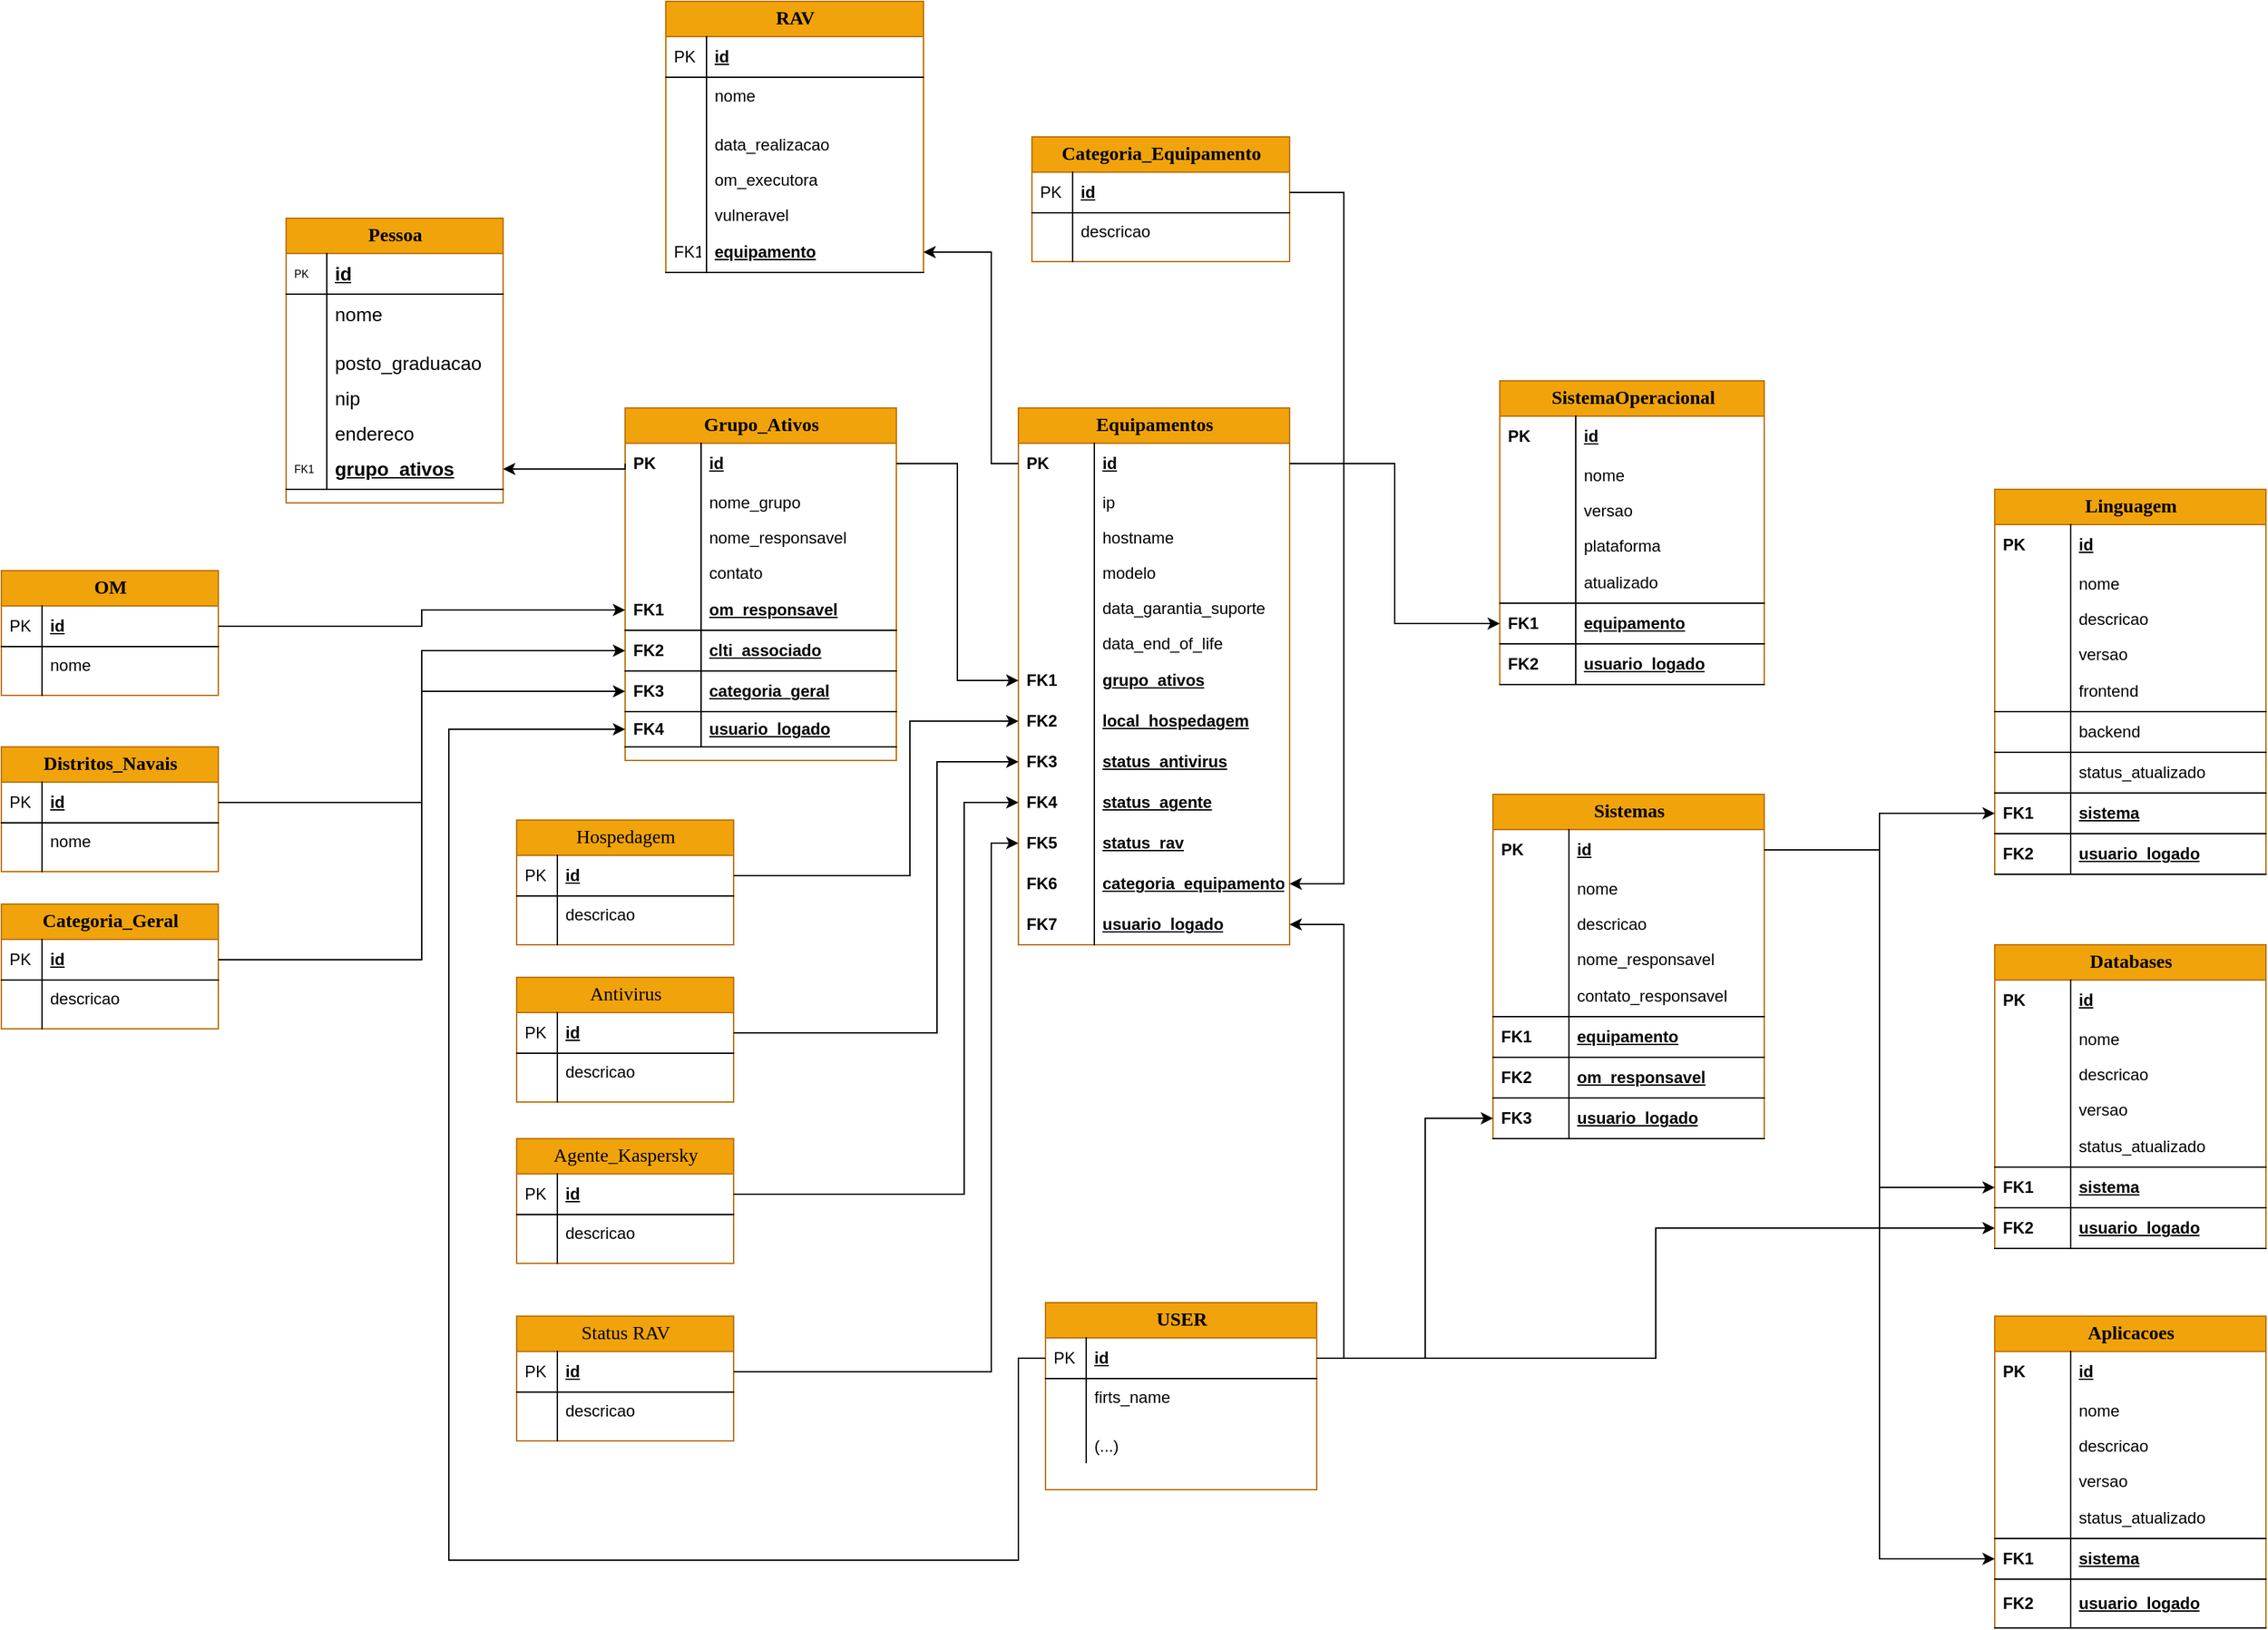 <mxfile version="21.1.1" type="github">
  <diagram name="Page-1" id="e56a1550-8fbb-45ad-956c-1786394a9013">
    <mxGraphModel dx="2394" dy="4484" grid="1" gridSize="10" guides="1" tooltips="1" connect="1" arrows="1" fold="1" page="1" pageScale="1" pageWidth="2336" pageHeight="1654" background="none" math="0" shadow="0">
      <root>
        <mxCell id="0" />
        <mxCell id="1" parent="0" />
        <mxCell id="2e49270ec7c68f3f-1" value="&lt;b&gt;Grupo_Ativos&lt;/b&gt;" style="swimlane;html=1;fontStyle=0;childLayout=stackLayout;horizontal=1;startSize=26;fillColor=#f0a30a;horizontalStack=0;resizeParent=1;resizeLast=0;collapsible=1;marginBottom=0;swimlaneFillColor=#ffffff;align=center;rounded=0;shadow=0;comic=0;labelBackgroundColor=none;strokeWidth=1;fontFamily=Verdana;fontSize=14;strokeColor=#BD7000;fontColor=#000000;" parent="1" vertex="1">
          <mxGeometry x="580" y="-2940" width="200" height="260" as="geometry" />
        </mxCell>
        <mxCell id="2e49270ec7c68f3f-2" value="id" style="shape=partialRectangle;top=0;left=0;right=0;bottom=0;html=1;align=left;verticalAlign=middle;fillColor=none;spacingLeft=60;spacingRight=4;whiteSpace=wrap;overflow=hidden;rotatable=0;points=[[0,0.5],[1,0.5]];portConstraint=eastwest;dropTarget=0;fontStyle=5;" parent="2e49270ec7c68f3f-1" vertex="1">
          <mxGeometry y="26" width="200" height="30" as="geometry" />
        </mxCell>
        <mxCell id="2e49270ec7c68f3f-3" value="PK" style="shape=partialRectangle;fontStyle=1;top=0;left=0;bottom=0;html=1;fillColor=none;align=left;verticalAlign=middle;spacingLeft=4;spacingRight=4;whiteSpace=wrap;overflow=hidden;rotatable=0;points=[];portConstraint=eastwest;part=1;" parent="2e49270ec7c68f3f-2" vertex="1" connectable="0">
          <mxGeometry width="56" height="30" as="geometry" />
        </mxCell>
        <mxCell id="2e49270ec7c68f3f-6" value="nome_grupo" style="shape=partialRectangle;top=0;left=0;right=0;bottom=0;html=1;align=left;verticalAlign=top;fillColor=none;spacingLeft=60;spacingRight=4;whiteSpace=wrap;overflow=hidden;rotatable=0;points=[[0,0.5],[1,0.5]];portConstraint=eastwest;dropTarget=0;" parent="2e49270ec7c68f3f-1" vertex="1">
          <mxGeometry y="56" width="200" height="26" as="geometry" />
        </mxCell>
        <mxCell id="2e49270ec7c68f3f-7" value="" style="shape=partialRectangle;top=0;left=0;bottom=0;html=1;fillColor=none;align=left;verticalAlign=top;spacingLeft=4;spacingRight=4;whiteSpace=wrap;overflow=hidden;rotatable=0;points=[];portConstraint=eastwest;part=1;" parent="2e49270ec7c68f3f-6" vertex="1" connectable="0">
          <mxGeometry width="56" height="26" as="geometry" />
        </mxCell>
        <mxCell id="viKGJ7kzJd5nFKRAe9r_-1" value="nome_responsavel" style="shape=partialRectangle;top=0;left=0;right=0;bottom=0;html=1;align=left;verticalAlign=top;fillColor=none;spacingLeft=60;spacingRight=4;whiteSpace=wrap;overflow=hidden;rotatable=0;points=[[0,0.5],[1,0.5]];portConstraint=eastwest;dropTarget=0;" parent="2e49270ec7c68f3f-1" vertex="1">
          <mxGeometry y="82" width="200" height="26" as="geometry" />
        </mxCell>
        <mxCell id="viKGJ7kzJd5nFKRAe9r_-2" value="" style="shape=partialRectangle;top=0;left=0;bottom=0;html=1;fillColor=none;align=left;verticalAlign=top;spacingLeft=4;spacingRight=4;whiteSpace=wrap;overflow=hidden;rotatable=0;points=[];portConstraint=eastwest;part=1;" parent="viKGJ7kzJd5nFKRAe9r_-1" vertex="1" connectable="0">
          <mxGeometry width="56" height="26" as="geometry" />
        </mxCell>
        <mxCell id="viKGJ7kzJd5nFKRAe9r_-3" value="contato" style="shape=partialRectangle;top=0;left=0;right=0;bottom=0;html=1;align=left;verticalAlign=top;fillColor=none;spacingLeft=60;spacingRight=4;whiteSpace=wrap;overflow=hidden;rotatable=0;points=[[0,0.5],[1,0.5]];portConstraint=eastwest;dropTarget=0;" parent="2e49270ec7c68f3f-1" vertex="1">
          <mxGeometry y="108" width="200" height="26" as="geometry" />
        </mxCell>
        <mxCell id="viKGJ7kzJd5nFKRAe9r_-4" value="" style="shape=partialRectangle;top=0;left=0;bottom=0;html=1;fillColor=none;align=left;verticalAlign=top;spacingLeft=4;spacingRight=4;whiteSpace=wrap;overflow=hidden;rotatable=0;points=[];portConstraint=eastwest;part=1;" parent="viKGJ7kzJd5nFKRAe9r_-3" vertex="1" connectable="0">
          <mxGeometry width="56" height="26" as="geometry" />
        </mxCell>
        <mxCell id="viKGJ7kzJd5nFKRAe9r_-11" value="om_responsavel" style="shape=partialRectangle;top=0;left=0;right=0;bottom=1;html=1;align=left;verticalAlign=middle;fillColor=none;spacingLeft=60;spacingRight=4;whiteSpace=wrap;overflow=hidden;rotatable=0;points=[[0,0.5],[1,0.5]];portConstraint=eastwest;dropTarget=0;fontStyle=5;" parent="2e49270ec7c68f3f-1" vertex="1">
          <mxGeometry y="134" width="200" height="30" as="geometry" />
        </mxCell>
        <mxCell id="viKGJ7kzJd5nFKRAe9r_-12" value="FK1" style="shape=partialRectangle;fontStyle=1;top=0;left=0;bottom=0;html=1;fillColor=none;align=left;verticalAlign=middle;spacingLeft=4;spacingRight=4;whiteSpace=wrap;overflow=hidden;rotatable=0;points=[];portConstraint=eastwest;part=1;" parent="viKGJ7kzJd5nFKRAe9r_-11" vertex="1" connectable="0">
          <mxGeometry width="56" height="30" as="geometry" />
        </mxCell>
        <mxCell id="viKGJ7kzJd5nFKRAe9r_-13" value="clti_associado" style="shape=partialRectangle;top=0;left=0;right=0;bottom=1;html=1;align=left;verticalAlign=middle;fillColor=none;spacingLeft=60;spacingRight=4;whiteSpace=wrap;overflow=hidden;rotatable=0;points=[[0,0.5],[1,0.5]];portConstraint=eastwest;dropTarget=0;fontStyle=5;" parent="2e49270ec7c68f3f-1" vertex="1">
          <mxGeometry y="164" width="200" height="30" as="geometry" />
        </mxCell>
        <mxCell id="viKGJ7kzJd5nFKRAe9r_-14" value="FK2" style="shape=partialRectangle;fontStyle=1;top=0;left=0;bottom=0;html=1;fillColor=none;align=left;verticalAlign=middle;spacingLeft=4;spacingRight=4;whiteSpace=wrap;overflow=hidden;rotatable=0;points=[];portConstraint=eastwest;part=1;" parent="viKGJ7kzJd5nFKRAe9r_-13" vertex="1" connectable="0">
          <mxGeometry width="56" height="30" as="geometry" />
        </mxCell>
        <mxCell id="viKGJ7kzJd5nFKRAe9r_-15" value="categoria_geral" style="shape=partialRectangle;top=0;left=0;right=0;bottom=1;html=1;align=left;verticalAlign=middle;fillColor=none;spacingLeft=60;spacingRight=4;whiteSpace=wrap;overflow=hidden;rotatable=0;points=[[0,0.5],[1,0.5]];portConstraint=eastwest;dropTarget=0;fontStyle=5;" parent="2e49270ec7c68f3f-1" vertex="1">
          <mxGeometry y="194" width="200" height="30" as="geometry" />
        </mxCell>
        <mxCell id="viKGJ7kzJd5nFKRAe9r_-16" value="FK3" style="shape=partialRectangle;fontStyle=1;top=0;left=0;bottom=0;html=1;fillColor=none;align=left;verticalAlign=middle;spacingLeft=4;spacingRight=4;whiteSpace=wrap;overflow=hidden;rotatable=0;points=[];portConstraint=eastwest;part=1;" parent="viKGJ7kzJd5nFKRAe9r_-15" vertex="1" connectable="0">
          <mxGeometry width="56" height="30" as="geometry" />
        </mxCell>
        <mxCell id="viKGJ7kzJd5nFKRAe9r_-17" value="usuario_logado" style="shape=partialRectangle;top=0;left=0;right=0;bottom=1;html=1;align=left;verticalAlign=middle;fillColor=none;spacingLeft=60;spacingRight=4;whiteSpace=wrap;overflow=hidden;rotatable=0;points=[[0,0.5],[1,0.5]];portConstraint=eastwest;dropTarget=0;fontStyle=5;" parent="2e49270ec7c68f3f-1" vertex="1">
          <mxGeometry y="224" width="200" height="26" as="geometry" />
        </mxCell>
        <mxCell id="viKGJ7kzJd5nFKRAe9r_-18" value="FK4" style="shape=partialRectangle;fontStyle=1;top=0;left=0;bottom=0;html=1;fillColor=none;align=left;verticalAlign=middle;spacingLeft=4;spacingRight=4;whiteSpace=wrap;overflow=hidden;rotatable=0;points=[];portConstraint=eastwest;part=1;" parent="viKGJ7kzJd5nFKRAe9r_-17" vertex="1" connectable="0">
          <mxGeometry width="56" height="26" as="geometry" />
        </mxCell>
        <mxCell id="2e49270ec7c68f3f-80" value="&lt;b&gt;OM&lt;/b&gt;" style="swimlane;html=1;fontStyle=0;childLayout=stackLayout;horizontal=1;startSize=26;fillColor=#f0a30a;horizontalStack=0;resizeParent=1;resizeLast=0;collapsible=1;marginBottom=0;swimlaneFillColor=#ffffff;align=center;rounded=0;shadow=0;comic=0;labelBackgroundColor=none;strokeWidth=1;fontFamily=Verdana;fontSize=14;fontColor=#000000;strokeColor=#BD7000;" parent="1" vertex="1">
          <mxGeometry x="120" y="-2820" width="160" height="92" as="geometry" />
        </mxCell>
        <mxCell id="2e49270ec7c68f3f-81" value="id" style="shape=partialRectangle;top=0;left=0;right=0;bottom=1;html=1;align=left;verticalAlign=middle;fillColor=none;spacingLeft=34;spacingRight=4;whiteSpace=wrap;overflow=hidden;rotatable=0;points=[[0,0.5],[1,0.5]];portConstraint=eastwest;dropTarget=0;fontStyle=5;" parent="2e49270ec7c68f3f-80" vertex="1">
          <mxGeometry y="26" width="160" height="30" as="geometry" />
        </mxCell>
        <mxCell id="2e49270ec7c68f3f-82" value="PK" style="shape=partialRectangle;top=0;left=0;bottom=0;html=1;fillColor=none;align=left;verticalAlign=middle;spacingLeft=4;spacingRight=4;whiteSpace=wrap;overflow=hidden;rotatable=0;points=[];portConstraint=eastwest;part=1;" parent="2e49270ec7c68f3f-81" vertex="1" connectable="0">
          <mxGeometry width="30" height="30" as="geometry" />
        </mxCell>
        <mxCell id="2e49270ec7c68f3f-83" value="nome" style="shape=partialRectangle;top=0;left=0;right=0;bottom=0;html=1;align=left;verticalAlign=top;fillColor=none;spacingLeft=34;spacingRight=4;whiteSpace=wrap;overflow=hidden;rotatable=0;points=[[0,0.5],[1,0.5]];portConstraint=eastwest;dropTarget=0;" parent="2e49270ec7c68f3f-80" vertex="1">
          <mxGeometry y="56" width="160" height="26" as="geometry" />
        </mxCell>
        <mxCell id="2e49270ec7c68f3f-84" value="" style="shape=partialRectangle;top=0;left=0;bottom=0;html=1;fillColor=none;align=left;verticalAlign=top;spacingLeft=4;spacingRight=4;whiteSpace=wrap;overflow=hidden;rotatable=0;points=[];portConstraint=eastwest;part=1;" parent="2e49270ec7c68f3f-83" vertex="1" connectable="0">
          <mxGeometry width="30" height="26" as="geometry" />
        </mxCell>
        <mxCell id="2e49270ec7c68f3f-89" value="" style="shape=partialRectangle;top=0;left=0;right=0;bottom=0;html=1;align=left;verticalAlign=top;fillColor=none;spacingLeft=34;spacingRight=4;whiteSpace=wrap;overflow=hidden;rotatable=0;points=[[0,0.5],[1,0.5]];portConstraint=eastwest;dropTarget=0;" parent="2e49270ec7c68f3f-80" vertex="1">
          <mxGeometry y="82" width="160" height="10" as="geometry" />
        </mxCell>
        <mxCell id="2e49270ec7c68f3f-90" value="" style="shape=partialRectangle;top=0;left=0;bottom=0;html=1;fillColor=none;align=left;verticalAlign=top;spacingLeft=4;spacingRight=4;whiteSpace=wrap;overflow=hidden;rotatable=0;points=[];portConstraint=eastwest;part=1;" parent="2e49270ec7c68f3f-89" vertex="1" connectable="0">
          <mxGeometry width="30" height="10" as="geometry" />
        </mxCell>
        <mxCell id="viKGJ7kzJd5nFKRAe9r_-21" style="edgeStyle=orthogonalEdgeStyle;rounded=0;orthogonalLoop=1;jettySize=auto;html=1;exitX=1;exitY=0.5;exitDx=0;exitDy=0;entryX=0;entryY=0.5;entryDx=0;entryDy=0;" parent="1" source="2e49270ec7c68f3f-81" target="viKGJ7kzJd5nFKRAe9r_-11" edge="1">
          <mxGeometry relative="1" as="geometry" />
        </mxCell>
        <mxCell id="viKGJ7kzJd5nFKRAe9r_-22" value="&lt;b&gt;Distritos_Navais&lt;/b&gt;" style="swimlane;html=1;fontStyle=0;childLayout=stackLayout;horizontal=1;startSize=26;fillColor=#f0a30a;horizontalStack=0;resizeParent=1;resizeLast=0;collapsible=1;marginBottom=0;swimlaneFillColor=#ffffff;align=center;rounded=0;shadow=0;comic=0;labelBackgroundColor=none;strokeWidth=1;fontFamily=Verdana;fontSize=14;fontColor=#000000;strokeColor=#BD7000;" parent="1" vertex="1">
          <mxGeometry x="120" y="-2690" width="160" height="92" as="geometry" />
        </mxCell>
        <mxCell id="viKGJ7kzJd5nFKRAe9r_-23" value="id" style="shape=partialRectangle;top=0;left=0;right=0;bottom=1;html=1;align=left;verticalAlign=middle;fillColor=none;spacingLeft=34;spacingRight=4;whiteSpace=wrap;overflow=hidden;rotatable=0;points=[[0,0.5],[1,0.5]];portConstraint=eastwest;dropTarget=0;fontStyle=5;" parent="viKGJ7kzJd5nFKRAe9r_-22" vertex="1">
          <mxGeometry y="26" width="160" height="30" as="geometry" />
        </mxCell>
        <mxCell id="viKGJ7kzJd5nFKRAe9r_-24" value="PK" style="shape=partialRectangle;top=0;left=0;bottom=0;html=1;fillColor=none;align=left;verticalAlign=middle;spacingLeft=4;spacingRight=4;whiteSpace=wrap;overflow=hidden;rotatable=0;points=[];portConstraint=eastwest;part=1;" parent="viKGJ7kzJd5nFKRAe9r_-23" vertex="1" connectable="0">
          <mxGeometry width="30" height="30" as="geometry" />
        </mxCell>
        <mxCell id="viKGJ7kzJd5nFKRAe9r_-25" value="nome" style="shape=partialRectangle;top=0;left=0;right=0;bottom=0;html=1;align=left;verticalAlign=top;fillColor=none;spacingLeft=34;spacingRight=4;whiteSpace=wrap;overflow=hidden;rotatable=0;points=[[0,0.5],[1,0.5]];portConstraint=eastwest;dropTarget=0;" parent="viKGJ7kzJd5nFKRAe9r_-22" vertex="1">
          <mxGeometry y="56" width="160" height="26" as="geometry" />
        </mxCell>
        <mxCell id="viKGJ7kzJd5nFKRAe9r_-26" value="" style="shape=partialRectangle;top=0;left=0;bottom=0;html=1;fillColor=none;align=left;verticalAlign=top;spacingLeft=4;spacingRight=4;whiteSpace=wrap;overflow=hidden;rotatable=0;points=[];portConstraint=eastwest;part=1;" parent="viKGJ7kzJd5nFKRAe9r_-25" vertex="1" connectable="0">
          <mxGeometry width="30" height="26" as="geometry" />
        </mxCell>
        <mxCell id="viKGJ7kzJd5nFKRAe9r_-27" value="" style="shape=partialRectangle;top=0;left=0;right=0;bottom=0;html=1;align=left;verticalAlign=top;fillColor=none;spacingLeft=34;spacingRight=4;whiteSpace=wrap;overflow=hidden;rotatable=0;points=[[0,0.5],[1,0.5]];portConstraint=eastwest;dropTarget=0;" parent="viKGJ7kzJd5nFKRAe9r_-22" vertex="1">
          <mxGeometry y="82" width="160" height="10" as="geometry" />
        </mxCell>
        <mxCell id="viKGJ7kzJd5nFKRAe9r_-28" value="" style="shape=partialRectangle;top=0;left=0;bottom=0;html=1;fillColor=none;align=left;verticalAlign=top;spacingLeft=4;spacingRight=4;whiteSpace=wrap;overflow=hidden;rotatable=0;points=[];portConstraint=eastwest;part=1;" parent="viKGJ7kzJd5nFKRAe9r_-27" vertex="1" connectable="0">
          <mxGeometry width="30" height="10" as="geometry" />
        </mxCell>
        <mxCell id="viKGJ7kzJd5nFKRAe9r_-29" style="edgeStyle=orthogonalEdgeStyle;rounded=0;orthogonalLoop=1;jettySize=auto;html=1;exitX=1;exitY=0.5;exitDx=0;exitDy=0;entryX=0;entryY=0.5;entryDx=0;entryDy=0;" parent="1" source="viKGJ7kzJd5nFKRAe9r_-23" target="viKGJ7kzJd5nFKRAe9r_-13" edge="1">
          <mxGeometry relative="1" as="geometry" />
        </mxCell>
        <mxCell id="viKGJ7kzJd5nFKRAe9r_-30" value="&lt;b&gt;Categoria_Geral&lt;/b&gt;" style="swimlane;html=1;fontStyle=0;childLayout=stackLayout;horizontal=1;startSize=26;fillColor=#f0a30a;horizontalStack=0;resizeParent=1;resizeLast=0;collapsible=1;marginBottom=0;swimlaneFillColor=#ffffff;align=center;rounded=0;shadow=0;comic=0;labelBackgroundColor=none;strokeWidth=1;fontFamily=Verdana;fontSize=14;fontColor=#000000;strokeColor=#BD7000;" parent="1" vertex="1">
          <mxGeometry x="120" y="-2574" width="160" height="92" as="geometry" />
        </mxCell>
        <mxCell id="viKGJ7kzJd5nFKRAe9r_-31" value="id" style="shape=partialRectangle;top=0;left=0;right=0;bottom=1;html=1;align=left;verticalAlign=middle;fillColor=none;spacingLeft=34;spacingRight=4;whiteSpace=wrap;overflow=hidden;rotatable=0;points=[[0,0.5],[1,0.5]];portConstraint=eastwest;dropTarget=0;fontStyle=5;" parent="viKGJ7kzJd5nFKRAe9r_-30" vertex="1">
          <mxGeometry y="26" width="160" height="30" as="geometry" />
        </mxCell>
        <mxCell id="viKGJ7kzJd5nFKRAe9r_-32" value="PK" style="shape=partialRectangle;top=0;left=0;bottom=0;html=1;fillColor=none;align=left;verticalAlign=middle;spacingLeft=4;spacingRight=4;whiteSpace=wrap;overflow=hidden;rotatable=0;points=[];portConstraint=eastwest;part=1;" parent="viKGJ7kzJd5nFKRAe9r_-31" vertex="1" connectable="0">
          <mxGeometry width="30" height="30" as="geometry" />
        </mxCell>
        <mxCell id="viKGJ7kzJd5nFKRAe9r_-33" value="descricao" style="shape=partialRectangle;top=0;left=0;right=0;bottom=0;html=1;align=left;verticalAlign=top;fillColor=none;spacingLeft=34;spacingRight=4;whiteSpace=wrap;overflow=hidden;rotatable=0;points=[[0,0.5],[1,0.5]];portConstraint=eastwest;dropTarget=0;" parent="viKGJ7kzJd5nFKRAe9r_-30" vertex="1">
          <mxGeometry y="56" width="160" height="26" as="geometry" />
        </mxCell>
        <mxCell id="viKGJ7kzJd5nFKRAe9r_-34" value="" style="shape=partialRectangle;top=0;left=0;bottom=0;html=1;fillColor=none;align=left;verticalAlign=top;spacingLeft=4;spacingRight=4;whiteSpace=wrap;overflow=hidden;rotatable=0;points=[];portConstraint=eastwest;part=1;" parent="viKGJ7kzJd5nFKRAe9r_-33" vertex="1" connectable="0">
          <mxGeometry width="30" height="26" as="geometry" />
        </mxCell>
        <mxCell id="viKGJ7kzJd5nFKRAe9r_-35" value="" style="shape=partialRectangle;top=0;left=0;right=0;bottom=0;html=1;align=left;verticalAlign=top;fillColor=none;spacingLeft=34;spacingRight=4;whiteSpace=wrap;overflow=hidden;rotatable=0;points=[[0,0.5],[1,0.5]];portConstraint=eastwest;dropTarget=0;" parent="viKGJ7kzJd5nFKRAe9r_-30" vertex="1">
          <mxGeometry y="82" width="160" height="10" as="geometry" />
        </mxCell>
        <mxCell id="viKGJ7kzJd5nFKRAe9r_-36" value="" style="shape=partialRectangle;top=0;left=0;bottom=0;html=1;fillColor=none;align=left;verticalAlign=top;spacingLeft=4;spacingRight=4;whiteSpace=wrap;overflow=hidden;rotatable=0;points=[];portConstraint=eastwest;part=1;" parent="viKGJ7kzJd5nFKRAe9r_-35" vertex="1" connectable="0">
          <mxGeometry width="30" height="10" as="geometry" />
        </mxCell>
        <mxCell id="viKGJ7kzJd5nFKRAe9r_-37" style="edgeStyle=orthogonalEdgeStyle;rounded=0;orthogonalLoop=1;jettySize=auto;html=1;exitX=1;exitY=0.5;exitDx=0;exitDy=0;entryX=0;entryY=0.5;entryDx=0;entryDy=0;" parent="1" source="viKGJ7kzJd5nFKRAe9r_-31" target="viKGJ7kzJd5nFKRAe9r_-15" edge="1">
          <mxGeometry relative="1" as="geometry" />
        </mxCell>
        <mxCell id="viKGJ7kzJd5nFKRAe9r_-38" value="&lt;b&gt;Pessoa&lt;/b&gt;" style="swimlane;html=1;fontStyle=0;childLayout=stackLayout;horizontal=1;startSize=26;fillColor=#f0a30a;horizontalStack=0;resizeParent=1;resizeLast=0;collapsible=1;marginBottom=0;swimlaneFillColor=#ffffff;align=center;rounded=0;shadow=0;comic=0;labelBackgroundColor=none;strokeWidth=1;fontFamily=Verdana;fontSize=14;fontColor=#000000;strokeColor=#BD7000;" parent="1" vertex="1">
          <mxGeometry x="330" y="-3080" width="160" height="210" as="geometry" />
        </mxCell>
        <mxCell id="viKGJ7kzJd5nFKRAe9r_-39" value="id" style="shape=partialRectangle;top=0;left=0;right=0;bottom=1;html=1;align=left;verticalAlign=middle;fillColor=none;spacingLeft=34;spacingRight=4;whiteSpace=wrap;overflow=hidden;rotatable=0;points=[[0,0.5],[1,0.5]];portConstraint=eastwest;dropTarget=0;fontStyle=5;fontSize=14;" parent="viKGJ7kzJd5nFKRAe9r_-38" vertex="1">
          <mxGeometry y="26" width="160" height="30" as="geometry" />
        </mxCell>
        <mxCell id="viKGJ7kzJd5nFKRAe9r_-40" value="PK" style="shape=partialRectangle;top=0;left=0;bottom=0;html=1;fillColor=none;align=left;verticalAlign=middle;spacingLeft=4;spacingRight=4;whiteSpace=wrap;overflow=hidden;rotatable=0;points=[];portConstraint=eastwest;part=1;fontSize=8;" parent="viKGJ7kzJd5nFKRAe9r_-39" vertex="1" connectable="0">
          <mxGeometry width="30" height="30" as="geometry" />
        </mxCell>
        <mxCell id="viKGJ7kzJd5nFKRAe9r_-41" value="nome" style="shape=partialRectangle;top=0;left=0;right=0;bottom=0;html=1;align=left;verticalAlign=top;fillColor=none;spacingLeft=34;spacingRight=4;whiteSpace=wrap;overflow=hidden;rotatable=0;points=[[0,0.5],[1,0.5]];portConstraint=eastwest;dropTarget=0;fontSize=14;" parent="viKGJ7kzJd5nFKRAe9r_-38" vertex="1">
          <mxGeometry y="56" width="160" height="26" as="geometry" />
        </mxCell>
        <mxCell id="viKGJ7kzJd5nFKRAe9r_-42" value="" style="shape=partialRectangle;top=0;left=0;bottom=0;html=1;fillColor=none;align=left;verticalAlign=top;spacingLeft=4;spacingRight=4;whiteSpace=wrap;overflow=hidden;rotatable=0;points=[];portConstraint=eastwest;part=1;fontSize=8;" parent="viKGJ7kzJd5nFKRAe9r_-41" vertex="1" connectable="0">
          <mxGeometry width="30" height="26" as="geometry" />
        </mxCell>
        <mxCell id="viKGJ7kzJd5nFKRAe9r_-43" value="" style="shape=partialRectangle;top=0;left=0;right=0;bottom=0;html=1;align=left;verticalAlign=top;fillColor=none;spacingLeft=34;spacingRight=4;whiteSpace=wrap;overflow=hidden;rotatable=0;points=[[0,0.5],[1,0.5]];portConstraint=eastwest;dropTarget=0;fontSize=8;" parent="viKGJ7kzJd5nFKRAe9r_-38" vertex="1">
          <mxGeometry y="82" width="160" height="10" as="geometry" />
        </mxCell>
        <mxCell id="viKGJ7kzJd5nFKRAe9r_-44" value="" style="shape=partialRectangle;top=0;left=0;bottom=0;html=1;fillColor=none;align=left;verticalAlign=top;spacingLeft=4;spacingRight=4;whiteSpace=wrap;overflow=hidden;rotatable=0;points=[];portConstraint=eastwest;part=1;fontSize=8;" parent="viKGJ7kzJd5nFKRAe9r_-43" vertex="1" connectable="0">
          <mxGeometry width="30" height="10" as="geometry" />
        </mxCell>
        <mxCell id="viKGJ7kzJd5nFKRAe9r_-46" value="posto_graduacao" style="shape=partialRectangle;top=0;left=0;right=0;bottom=0;html=1;align=left;verticalAlign=top;fillColor=none;spacingLeft=34;spacingRight=4;whiteSpace=wrap;overflow=hidden;rotatable=0;points=[[0,0.5],[1,0.5]];portConstraint=eastwest;dropTarget=0;fontSize=14;" parent="viKGJ7kzJd5nFKRAe9r_-38" vertex="1">
          <mxGeometry y="92" width="160" height="26" as="geometry" />
        </mxCell>
        <mxCell id="viKGJ7kzJd5nFKRAe9r_-47" value="" style="shape=partialRectangle;top=0;left=0;bottom=0;html=1;fillColor=none;align=left;verticalAlign=top;spacingLeft=4;spacingRight=4;whiteSpace=wrap;overflow=hidden;rotatable=0;points=[];portConstraint=eastwest;part=1;fontSize=8;" parent="viKGJ7kzJd5nFKRAe9r_-46" vertex="1" connectable="0">
          <mxGeometry width="30" height="26" as="geometry" />
        </mxCell>
        <mxCell id="viKGJ7kzJd5nFKRAe9r_-48" value="nip" style="shape=partialRectangle;top=0;left=0;right=0;bottom=0;html=1;align=left;verticalAlign=top;fillColor=none;spacingLeft=34;spacingRight=4;whiteSpace=wrap;overflow=hidden;rotatable=0;points=[[0,0.5],[1,0.5]];portConstraint=eastwest;dropTarget=0;fontSize=14;" parent="viKGJ7kzJd5nFKRAe9r_-38" vertex="1">
          <mxGeometry y="118" width="160" height="26" as="geometry" />
        </mxCell>
        <mxCell id="viKGJ7kzJd5nFKRAe9r_-49" value="" style="shape=partialRectangle;top=0;left=0;bottom=0;html=1;fillColor=none;align=left;verticalAlign=top;spacingLeft=4;spacingRight=4;whiteSpace=wrap;overflow=hidden;rotatable=0;points=[];portConstraint=eastwest;part=1;fontSize=8;" parent="viKGJ7kzJd5nFKRAe9r_-48" vertex="1" connectable="0">
          <mxGeometry width="30" height="26" as="geometry" />
        </mxCell>
        <mxCell id="viKGJ7kzJd5nFKRAe9r_-50" value="endereco" style="shape=partialRectangle;top=0;left=0;right=0;bottom=0;html=1;align=left;verticalAlign=top;fillColor=none;spacingLeft=34;spacingRight=4;whiteSpace=wrap;overflow=hidden;rotatable=0;points=[[0,0.5],[1,0.5]];portConstraint=eastwest;dropTarget=0;fontSize=14;" parent="viKGJ7kzJd5nFKRAe9r_-38" vertex="1">
          <mxGeometry y="144" width="160" height="26" as="geometry" />
        </mxCell>
        <mxCell id="viKGJ7kzJd5nFKRAe9r_-51" value="" style="shape=partialRectangle;top=0;left=0;bottom=0;html=1;fillColor=none;align=left;verticalAlign=top;spacingLeft=4;spacingRight=4;whiteSpace=wrap;overflow=hidden;rotatable=0;points=[];portConstraint=eastwest;part=1;fontSize=8;" parent="viKGJ7kzJd5nFKRAe9r_-50" vertex="1" connectable="0">
          <mxGeometry width="30" height="26" as="geometry" />
        </mxCell>
        <mxCell id="viKGJ7kzJd5nFKRAe9r_-52" value="grupo_ativos" style="shape=partialRectangle;top=0;left=0;right=0;bottom=1;html=1;align=left;verticalAlign=middle;fillColor=none;spacingLeft=34;spacingRight=4;whiteSpace=wrap;overflow=hidden;rotatable=0;points=[[0,0.5],[1,0.5]];portConstraint=eastwest;dropTarget=0;fontStyle=5;fontSize=14;" parent="viKGJ7kzJd5nFKRAe9r_-38" vertex="1">
          <mxGeometry y="170" width="160" height="30" as="geometry" />
        </mxCell>
        <mxCell id="viKGJ7kzJd5nFKRAe9r_-53" value="FK1" style="shape=partialRectangle;top=0;left=0;bottom=0;html=1;fillColor=none;align=left;verticalAlign=middle;spacingLeft=4;spacingRight=4;whiteSpace=wrap;overflow=hidden;rotatable=0;points=[];portConstraint=eastwest;part=1;fontSize=8;" parent="viKGJ7kzJd5nFKRAe9r_-52" vertex="1" connectable="0">
          <mxGeometry width="30" height="30" as="geometry" />
        </mxCell>
        <mxCell id="viKGJ7kzJd5nFKRAe9r_-54" value="&lt;b&gt;Equipamentos&lt;/b&gt;" style="swimlane;html=1;fontStyle=0;childLayout=stackLayout;horizontal=1;startSize=26;fillColor=#f0a30a;horizontalStack=0;resizeParent=1;resizeLast=0;collapsible=1;marginBottom=0;swimlaneFillColor=#ffffff;align=center;rounded=0;shadow=0;comic=0;labelBackgroundColor=none;strokeWidth=1;fontFamily=Verdana;fontSize=14;strokeColor=#BD7000;fontColor=#000000;" parent="1" vertex="1">
          <mxGeometry x="870" y="-2940" width="200" height="396" as="geometry" />
        </mxCell>
        <mxCell id="viKGJ7kzJd5nFKRAe9r_-55" value="id" style="shape=partialRectangle;top=0;left=0;right=0;bottom=0;html=1;align=left;verticalAlign=middle;fillColor=none;spacingLeft=60;spacingRight=4;whiteSpace=wrap;overflow=hidden;rotatable=0;points=[[0,0.5],[1,0.5]];portConstraint=eastwest;dropTarget=0;fontStyle=5;" parent="viKGJ7kzJd5nFKRAe9r_-54" vertex="1">
          <mxGeometry y="26" width="200" height="30" as="geometry" />
        </mxCell>
        <mxCell id="viKGJ7kzJd5nFKRAe9r_-56" value="PK" style="shape=partialRectangle;fontStyle=1;top=0;left=0;bottom=0;html=1;fillColor=none;align=left;verticalAlign=middle;spacingLeft=4;spacingRight=4;whiteSpace=wrap;overflow=hidden;rotatable=0;points=[];portConstraint=eastwest;part=1;" parent="viKGJ7kzJd5nFKRAe9r_-55" vertex="1" connectable="0">
          <mxGeometry width="56" height="30" as="geometry" />
        </mxCell>
        <mxCell id="viKGJ7kzJd5nFKRAe9r_-57" value="ip" style="shape=partialRectangle;top=0;left=0;right=0;bottom=0;html=1;align=left;verticalAlign=top;fillColor=none;spacingLeft=60;spacingRight=4;whiteSpace=wrap;overflow=hidden;rotatable=0;points=[[0,0.5],[1,0.5]];portConstraint=eastwest;dropTarget=0;" parent="viKGJ7kzJd5nFKRAe9r_-54" vertex="1">
          <mxGeometry y="56" width="200" height="26" as="geometry" />
        </mxCell>
        <mxCell id="viKGJ7kzJd5nFKRAe9r_-58" value="" style="shape=partialRectangle;top=0;left=0;bottom=0;html=1;fillColor=none;align=left;verticalAlign=top;spacingLeft=4;spacingRight=4;whiteSpace=wrap;overflow=hidden;rotatable=0;points=[];portConstraint=eastwest;part=1;" parent="viKGJ7kzJd5nFKRAe9r_-57" vertex="1" connectable="0">
          <mxGeometry width="56" height="26" as="geometry" />
        </mxCell>
        <mxCell id="viKGJ7kzJd5nFKRAe9r_-59" value="hostname" style="shape=partialRectangle;top=0;left=0;right=0;bottom=0;html=1;align=left;verticalAlign=top;fillColor=none;spacingLeft=60;spacingRight=4;whiteSpace=wrap;overflow=hidden;rotatable=0;points=[[0,0.5],[1,0.5]];portConstraint=eastwest;dropTarget=0;" parent="viKGJ7kzJd5nFKRAe9r_-54" vertex="1">
          <mxGeometry y="82" width="200" height="26" as="geometry" />
        </mxCell>
        <mxCell id="viKGJ7kzJd5nFKRAe9r_-60" value="" style="shape=partialRectangle;top=0;left=0;bottom=0;html=1;fillColor=none;align=left;verticalAlign=top;spacingLeft=4;spacingRight=4;whiteSpace=wrap;overflow=hidden;rotatable=0;points=[];portConstraint=eastwest;part=1;" parent="viKGJ7kzJd5nFKRAe9r_-59" vertex="1" connectable="0">
          <mxGeometry width="56" height="26" as="geometry" />
        </mxCell>
        <mxCell id="viKGJ7kzJd5nFKRAe9r_-61" value="modelo" style="shape=partialRectangle;top=0;left=0;right=0;bottom=0;html=1;align=left;verticalAlign=top;fillColor=none;spacingLeft=60;spacingRight=4;whiteSpace=wrap;overflow=hidden;rotatable=0;points=[[0,0.5],[1,0.5]];portConstraint=eastwest;dropTarget=0;" parent="viKGJ7kzJd5nFKRAe9r_-54" vertex="1">
          <mxGeometry y="108" width="200" height="26" as="geometry" />
        </mxCell>
        <mxCell id="viKGJ7kzJd5nFKRAe9r_-62" value="" style="shape=partialRectangle;top=0;left=0;bottom=0;html=1;fillColor=none;align=left;verticalAlign=top;spacingLeft=4;spacingRight=4;whiteSpace=wrap;overflow=hidden;rotatable=0;points=[];portConstraint=eastwest;part=1;" parent="viKGJ7kzJd5nFKRAe9r_-61" vertex="1" connectable="0">
          <mxGeometry width="56" height="26" as="geometry" />
        </mxCell>
        <mxCell id="viKGJ7kzJd5nFKRAe9r_-73" value="data_garantia_suporte" style="shape=partialRectangle;top=0;left=0;right=0;bottom=0;html=1;align=left;verticalAlign=top;fillColor=none;spacingLeft=60;spacingRight=4;whiteSpace=wrap;overflow=hidden;rotatable=0;points=[[0,0.5],[1,0.5]];portConstraint=eastwest;dropTarget=0;" parent="viKGJ7kzJd5nFKRAe9r_-54" vertex="1">
          <mxGeometry y="134" width="200" height="26" as="geometry" />
        </mxCell>
        <mxCell id="viKGJ7kzJd5nFKRAe9r_-74" value="" style="shape=partialRectangle;top=0;left=0;bottom=0;html=1;fillColor=none;align=left;verticalAlign=top;spacingLeft=4;spacingRight=4;whiteSpace=wrap;overflow=hidden;rotatable=0;points=[];portConstraint=eastwest;part=1;" parent="viKGJ7kzJd5nFKRAe9r_-73" vertex="1" connectable="0">
          <mxGeometry width="56" height="26" as="geometry" />
        </mxCell>
        <mxCell id="viKGJ7kzJd5nFKRAe9r_-75" value="data_end_of_life" style="shape=partialRectangle;top=0;left=0;right=0;bottom=0;html=1;align=left;verticalAlign=top;fillColor=none;spacingLeft=60;spacingRight=4;whiteSpace=wrap;overflow=hidden;rotatable=0;points=[[0,0.5],[1,0.5]];portConstraint=eastwest;dropTarget=0;" parent="viKGJ7kzJd5nFKRAe9r_-54" vertex="1">
          <mxGeometry y="160" width="200" height="26" as="geometry" />
        </mxCell>
        <mxCell id="viKGJ7kzJd5nFKRAe9r_-76" value="" style="shape=partialRectangle;top=0;left=0;bottom=0;html=1;fillColor=none;align=left;verticalAlign=top;spacingLeft=4;spacingRight=4;whiteSpace=wrap;overflow=hidden;rotatable=0;points=[];portConstraint=eastwest;part=1;" parent="viKGJ7kzJd5nFKRAe9r_-75" vertex="1" connectable="0">
          <mxGeometry width="56" height="26" as="geometry" />
        </mxCell>
        <mxCell id="viKGJ7kzJd5nFKRAe9r_-77" value="grupo_ativos" style="shape=partialRectangle;top=0;left=0;right=0;bottom=0;html=1;align=left;verticalAlign=middle;fillColor=none;spacingLeft=60;spacingRight=4;whiteSpace=wrap;overflow=hidden;rotatable=0;points=[[0,0.5],[1,0.5]];portConstraint=eastwest;dropTarget=0;fontStyle=5;" parent="viKGJ7kzJd5nFKRAe9r_-54" vertex="1">
          <mxGeometry y="186" width="200" height="30" as="geometry" />
        </mxCell>
        <mxCell id="viKGJ7kzJd5nFKRAe9r_-78" value="FK1" style="shape=partialRectangle;fontStyle=1;top=0;left=0;bottom=0;html=1;fillColor=none;align=left;verticalAlign=middle;spacingLeft=4;spacingRight=4;whiteSpace=wrap;overflow=hidden;rotatable=0;points=[];portConstraint=eastwest;part=1;" parent="viKGJ7kzJd5nFKRAe9r_-77" vertex="1" connectable="0">
          <mxGeometry width="56" height="30" as="geometry" />
        </mxCell>
        <mxCell id="viKGJ7kzJd5nFKRAe9r_-79" value="local_hospedagem" style="shape=partialRectangle;top=0;left=0;right=0;bottom=0;html=1;align=left;verticalAlign=middle;fillColor=none;spacingLeft=60;spacingRight=4;whiteSpace=wrap;overflow=hidden;rotatable=0;points=[[0,0.5],[1,0.5]];portConstraint=eastwest;dropTarget=0;fontStyle=5;" parent="viKGJ7kzJd5nFKRAe9r_-54" vertex="1">
          <mxGeometry y="216" width="200" height="30" as="geometry" />
        </mxCell>
        <mxCell id="viKGJ7kzJd5nFKRAe9r_-80" value="FK2" style="shape=partialRectangle;fontStyle=1;top=0;left=0;bottom=0;html=1;fillColor=none;align=left;verticalAlign=middle;spacingLeft=4;spacingRight=4;whiteSpace=wrap;overflow=hidden;rotatable=0;points=[];portConstraint=eastwest;part=1;" parent="viKGJ7kzJd5nFKRAe9r_-79" vertex="1" connectable="0">
          <mxGeometry width="56" height="30" as="geometry" />
        </mxCell>
        <mxCell id="viKGJ7kzJd5nFKRAe9r_-81" value="status_antivirus" style="shape=partialRectangle;top=0;left=0;right=0;bottom=0;html=1;align=left;verticalAlign=middle;fillColor=none;spacingLeft=60;spacingRight=4;whiteSpace=wrap;overflow=hidden;rotatable=0;points=[[0,0.5],[1,0.5]];portConstraint=eastwest;dropTarget=0;fontStyle=5;" parent="viKGJ7kzJd5nFKRAe9r_-54" vertex="1">
          <mxGeometry y="246" width="200" height="30" as="geometry" />
        </mxCell>
        <mxCell id="viKGJ7kzJd5nFKRAe9r_-82" value="FK3" style="shape=partialRectangle;fontStyle=1;top=0;left=0;bottom=0;html=1;fillColor=none;align=left;verticalAlign=middle;spacingLeft=4;spacingRight=4;whiteSpace=wrap;overflow=hidden;rotatable=0;points=[];portConstraint=eastwest;part=1;" parent="viKGJ7kzJd5nFKRAe9r_-81" vertex="1" connectable="0">
          <mxGeometry width="56" height="30" as="geometry" />
        </mxCell>
        <mxCell id="viKGJ7kzJd5nFKRAe9r_-83" value="status_agente" style="shape=partialRectangle;top=0;left=0;right=0;bottom=0;html=1;align=left;verticalAlign=middle;fillColor=none;spacingLeft=60;spacingRight=4;whiteSpace=wrap;overflow=hidden;rotatable=0;points=[[0,0.5],[1,0.5]];portConstraint=eastwest;dropTarget=0;fontStyle=5;" parent="viKGJ7kzJd5nFKRAe9r_-54" vertex="1">
          <mxGeometry y="276" width="200" height="30" as="geometry" />
        </mxCell>
        <mxCell id="viKGJ7kzJd5nFKRAe9r_-84" value="FK4" style="shape=partialRectangle;fontStyle=1;top=0;left=0;bottom=0;html=1;fillColor=none;align=left;verticalAlign=middle;spacingLeft=4;spacingRight=4;whiteSpace=wrap;overflow=hidden;rotatable=0;points=[];portConstraint=eastwest;part=1;" parent="viKGJ7kzJd5nFKRAe9r_-83" vertex="1" connectable="0">
          <mxGeometry width="56" height="30" as="geometry" />
        </mxCell>
        <mxCell id="viKGJ7kzJd5nFKRAe9r_-85" value="status_rav" style="shape=partialRectangle;top=0;left=0;right=0;bottom=0;html=1;align=left;verticalAlign=middle;fillColor=none;spacingLeft=60;spacingRight=4;whiteSpace=wrap;overflow=hidden;rotatable=0;points=[[0,0.5],[1,0.5]];portConstraint=eastwest;dropTarget=0;fontStyle=5;" parent="viKGJ7kzJd5nFKRAe9r_-54" vertex="1">
          <mxGeometry y="306" width="200" height="30" as="geometry" />
        </mxCell>
        <mxCell id="viKGJ7kzJd5nFKRAe9r_-86" value="FK5" style="shape=partialRectangle;fontStyle=1;top=0;left=0;bottom=0;html=1;fillColor=none;align=left;verticalAlign=middle;spacingLeft=4;spacingRight=4;whiteSpace=wrap;overflow=hidden;rotatable=0;points=[];portConstraint=eastwest;part=1;" parent="viKGJ7kzJd5nFKRAe9r_-85" vertex="1" connectable="0">
          <mxGeometry width="56" height="30" as="geometry" />
        </mxCell>
        <mxCell id="viKGJ7kzJd5nFKRAe9r_-87" value="categoria_equipamentos" style="shape=partialRectangle;top=0;left=0;right=0;bottom=0;html=1;align=left;verticalAlign=middle;fillColor=none;spacingLeft=60;spacingRight=4;whiteSpace=wrap;overflow=hidden;rotatable=0;points=[[0,0.5],[1,0.5]];portConstraint=eastwest;dropTarget=0;fontStyle=5;" parent="viKGJ7kzJd5nFKRAe9r_-54" vertex="1">
          <mxGeometry y="336" width="200" height="30" as="geometry" />
        </mxCell>
        <mxCell id="viKGJ7kzJd5nFKRAe9r_-88" value="FK6" style="shape=partialRectangle;fontStyle=1;top=0;left=0;bottom=0;html=1;fillColor=none;align=left;verticalAlign=middle;spacingLeft=4;spacingRight=4;whiteSpace=wrap;overflow=hidden;rotatable=0;points=[];portConstraint=eastwest;part=1;" parent="viKGJ7kzJd5nFKRAe9r_-87" vertex="1" connectable="0">
          <mxGeometry width="56" height="30" as="geometry" />
        </mxCell>
        <mxCell id="viKGJ7kzJd5nFKRAe9r_-89" value="usuario_logado" style="shape=partialRectangle;top=0;left=0;right=0;bottom=0;html=1;align=left;verticalAlign=middle;fillColor=none;spacingLeft=60;spacingRight=4;whiteSpace=wrap;overflow=hidden;rotatable=0;points=[[0,0.5],[1,0.5]];portConstraint=eastwest;dropTarget=0;fontStyle=5;" parent="viKGJ7kzJd5nFKRAe9r_-54" vertex="1">
          <mxGeometry y="366" width="200" height="30" as="geometry" />
        </mxCell>
        <mxCell id="viKGJ7kzJd5nFKRAe9r_-90" value="FK7" style="shape=partialRectangle;fontStyle=1;top=0;left=0;bottom=0;html=1;fillColor=none;align=left;verticalAlign=middle;spacingLeft=4;spacingRight=4;whiteSpace=wrap;overflow=hidden;rotatable=0;points=[];portConstraint=eastwest;part=1;" parent="viKGJ7kzJd5nFKRAe9r_-89" vertex="1" connectable="0">
          <mxGeometry width="56" height="30" as="geometry" />
        </mxCell>
        <mxCell id="viKGJ7kzJd5nFKRAe9r_-92" value="Hospedagem" style="swimlane;html=1;fontStyle=0;childLayout=stackLayout;horizontal=1;startSize=26;fillColor=#f0a30a;horizontalStack=0;resizeParent=1;resizeLast=0;collapsible=1;marginBottom=0;swimlaneFillColor=#ffffff;align=center;rounded=0;shadow=0;comic=0;labelBackgroundColor=none;strokeWidth=1;fontFamily=Verdana;fontSize=14;fontColor=#000000;strokeColor=#BD7000;" parent="1" vertex="1">
          <mxGeometry x="500" y="-2636" width="160" height="92" as="geometry" />
        </mxCell>
        <mxCell id="viKGJ7kzJd5nFKRAe9r_-93" value="id" style="shape=partialRectangle;top=0;left=0;right=0;bottom=1;html=1;align=left;verticalAlign=middle;fillColor=none;spacingLeft=34;spacingRight=4;whiteSpace=wrap;overflow=hidden;rotatable=0;points=[[0,0.5],[1,0.5]];portConstraint=eastwest;dropTarget=0;fontStyle=5;fontSize=12;" parent="viKGJ7kzJd5nFKRAe9r_-92" vertex="1">
          <mxGeometry y="26" width="160" height="30" as="geometry" />
        </mxCell>
        <mxCell id="viKGJ7kzJd5nFKRAe9r_-94" value="PK" style="shape=partialRectangle;top=0;left=0;bottom=0;html=1;fillColor=none;align=left;verticalAlign=middle;spacingLeft=4;spacingRight=4;whiteSpace=wrap;overflow=hidden;rotatable=0;points=[];portConstraint=eastwest;part=1;fontSize=12;" parent="viKGJ7kzJd5nFKRAe9r_-93" vertex="1" connectable="0">
          <mxGeometry width="30" height="30" as="geometry" />
        </mxCell>
        <mxCell id="viKGJ7kzJd5nFKRAe9r_-95" value="descricao" style="shape=partialRectangle;top=0;left=0;right=0;bottom=0;html=1;align=left;verticalAlign=top;fillColor=none;spacingLeft=34;spacingRight=4;whiteSpace=wrap;overflow=hidden;rotatable=0;points=[[0,0.5],[1,0.5]];portConstraint=eastwest;dropTarget=0;fontSize=12;" parent="viKGJ7kzJd5nFKRAe9r_-92" vertex="1">
          <mxGeometry y="56" width="160" height="26" as="geometry" />
        </mxCell>
        <mxCell id="viKGJ7kzJd5nFKRAe9r_-96" value="" style="shape=partialRectangle;top=0;left=0;bottom=0;html=1;fillColor=none;align=left;verticalAlign=top;spacingLeft=4;spacingRight=4;whiteSpace=wrap;overflow=hidden;rotatable=0;points=[];portConstraint=eastwest;part=1;fontSize=8;" parent="viKGJ7kzJd5nFKRAe9r_-95" vertex="1" connectable="0">
          <mxGeometry width="30" height="26" as="geometry" />
        </mxCell>
        <mxCell id="viKGJ7kzJd5nFKRAe9r_-97" value="" style="shape=partialRectangle;top=0;left=0;right=0;bottom=0;html=1;align=left;verticalAlign=top;fillColor=none;spacingLeft=34;spacingRight=4;whiteSpace=wrap;overflow=hidden;rotatable=0;points=[[0,0.5],[1,0.5]];portConstraint=eastwest;dropTarget=0;fontSize=8;" parent="viKGJ7kzJd5nFKRAe9r_-92" vertex="1">
          <mxGeometry y="82" width="160" height="10" as="geometry" />
        </mxCell>
        <mxCell id="viKGJ7kzJd5nFKRAe9r_-98" value="" style="shape=partialRectangle;top=0;left=0;bottom=0;html=1;fillColor=none;align=left;verticalAlign=top;spacingLeft=4;spacingRight=4;whiteSpace=wrap;overflow=hidden;rotatable=0;points=[];portConstraint=eastwest;part=1;fontSize=8;" parent="viKGJ7kzJd5nFKRAe9r_-97" vertex="1" connectable="0">
          <mxGeometry width="30" height="10" as="geometry" />
        </mxCell>
        <mxCell id="viKGJ7kzJd5nFKRAe9r_-100" value="Antivirus" style="swimlane;html=1;fontStyle=0;childLayout=stackLayout;horizontal=1;startSize=26;fillColor=#f0a30a;horizontalStack=0;resizeParent=1;resizeLast=0;collapsible=1;marginBottom=0;swimlaneFillColor=#ffffff;align=center;rounded=0;shadow=0;comic=0;labelBackgroundColor=none;strokeWidth=1;fontFamily=Verdana;fontSize=14;fontColor=#000000;strokeColor=#BD7000;" parent="1" vertex="1">
          <mxGeometry x="500" y="-2520" width="160" height="92" as="geometry" />
        </mxCell>
        <mxCell id="viKGJ7kzJd5nFKRAe9r_-101" value="id" style="shape=partialRectangle;top=0;left=0;right=0;bottom=1;html=1;align=left;verticalAlign=middle;fillColor=none;spacingLeft=34;spacingRight=4;whiteSpace=wrap;overflow=hidden;rotatable=0;points=[[0,0.5],[1,0.5]];portConstraint=eastwest;dropTarget=0;fontStyle=5;fontSize=12;" parent="viKGJ7kzJd5nFKRAe9r_-100" vertex="1">
          <mxGeometry y="26" width="160" height="30" as="geometry" />
        </mxCell>
        <mxCell id="viKGJ7kzJd5nFKRAe9r_-102" value="PK" style="shape=partialRectangle;top=0;left=0;bottom=0;html=1;fillColor=none;align=left;verticalAlign=middle;spacingLeft=4;spacingRight=4;whiteSpace=wrap;overflow=hidden;rotatable=0;points=[];portConstraint=eastwest;part=1;fontSize=12;" parent="viKGJ7kzJd5nFKRAe9r_-101" vertex="1" connectable="0">
          <mxGeometry width="30" height="30" as="geometry" />
        </mxCell>
        <mxCell id="viKGJ7kzJd5nFKRAe9r_-103" value="descricao" style="shape=partialRectangle;top=0;left=0;right=0;bottom=0;html=1;align=left;verticalAlign=top;fillColor=none;spacingLeft=34;spacingRight=4;whiteSpace=wrap;overflow=hidden;rotatable=0;points=[[0,0.5],[1,0.5]];portConstraint=eastwest;dropTarget=0;fontSize=12;" parent="viKGJ7kzJd5nFKRAe9r_-100" vertex="1">
          <mxGeometry y="56" width="160" height="26" as="geometry" />
        </mxCell>
        <mxCell id="viKGJ7kzJd5nFKRAe9r_-104" value="" style="shape=partialRectangle;top=0;left=0;bottom=0;html=1;fillColor=none;align=left;verticalAlign=top;spacingLeft=4;spacingRight=4;whiteSpace=wrap;overflow=hidden;rotatable=0;points=[];portConstraint=eastwest;part=1;fontSize=8;" parent="viKGJ7kzJd5nFKRAe9r_-103" vertex="1" connectable="0">
          <mxGeometry width="30" height="26" as="geometry" />
        </mxCell>
        <mxCell id="viKGJ7kzJd5nFKRAe9r_-105" value="" style="shape=partialRectangle;top=0;left=0;right=0;bottom=0;html=1;align=left;verticalAlign=top;fillColor=none;spacingLeft=34;spacingRight=4;whiteSpace=wrap;overflow=hidden;rotatable=0;points=[[0,0.5],[1,0.5]];portConstraint=eastwest;dropTarget=0;fontSize=8;" parent="viKGJ7kzJd5nFKRAe9r_-100" vertex="1">
          <mxGeometry y="82" width="160" height="10" as="geometry" />
        </mxCell>
        <mxCell id="viKGJ7kzJd5nFKRAe9r_-106" value="" style="shape=partialRectangle;top=0;left=0;bottom=0;html=1;fillColor=none;align=left;verticalAlign=top;spacingLeft=4;spacingRight=4;whiteSpace=wrap;overflow=hidden;rotatable=0;points=[];portConstraint=eastwest;part=1;fontSize=8;" parent="viKGJ7kzJd5nFKRAe9r_-105" vertex="1" connectable="0">
          <mxGeometry width="30" height="10" as="geometry" />
        </mxCell>
        <mxCell id="viKGJ7kzJd5nFKRAe9r_-108" value="Agente_Kaspersky" style="swimlane;html=1;fontStyle=0;childLayout=stackLayout;horizontal=1;startSize=26;fillColor=#f0a30a;horizontalStack=0;resizeParent=1;resizeLast=0;collapsible=1;marginBottom=0;swimlaneFillColor=#ffffff;align=center;rounded=0;shadow=0;comic=0;labelBackgroundColor=none;strokeWidth=1;fontFamily=Verdana;fontSize=14;fontColor=#000000;strokeColor=#BD7000;" parent="1" vertex="1">
          <mxGeometry x="500" y="-2401" width="160" height="92" as="geometry" />
        </mxCell>
        <mxCell id="viKGJ7kzJd5nFKRAe9r_-109" value="id" style="shape=partialRectangle;top=0;left=0;right=0;bottom=1;html=1;align=left;verticalAlign=middle;fillColor=none;spacingLeft=34;spacingRight=4;whiteSpace=wrap;overflow=hidden;rotatable=0;points=[[0,0.5],[1,0.5]];portConstraint=eastwest;dropTarget=0;fontStyle=5;" parent="viKGJ7kzJd5nFKRAe9r_-108" vertex="1">
          <mxGeometry y="26" width="160" height="30" as="geometry" />
        </mxCell>
        <mxCell id="viKGJ7kzJd5nFKRAe9r_-110" value="PK" style="shape=partialRectangle;top=0;left=0;bottom=0;html=1;fillColor=none;align=left;verticalAlign=middle;spacingLeft=4;spacingRight=4;whiteSpace=wrap;overflow=hidden;rotatable=0;points=[];portConstraint=eastwest;part=1;" parent="viKGJ7kzJd5nFKRAe9r_-109" vertex="1" connectable="0">
          <mxGeometry width="30" height="30" as="geometry" />
        </mxCell>
        <mxCell id="viKGJ7kzJd5nFKRAe9r_-111" value="descricao" style="shape=partialRectangle;top=0;left=0;right=0;bottom=0;html=1;align=left;verticalAlign=top;fillColor=none;spacingLeft=34;spacingRight=4;whiteSpace=wrap;overflow=hidden;rotatable=0;points=[[0,0.5],[1,0.5]];portConstraint=eastwest;dropTarget=0;" parent="viKGJ7kzJd5nFKRAe9r_-108" vertex="1">
          <mxGeometry y="56" width="160" height="26" as="geometry" />
        </mxCell>
        <mxCell id="viKGJ7kzJd5nFKRAe9r_-112" value="" style="shape=partialRectangle;top=0;left=0;bottom=0;html=1;fillColor=none;align=left;verticalAlign=top;spacingLeft=4;spacingRight=4;whiteSpace=wrap;overflow=hidden;rotatable=0;points=[];portConstraint=eastwest;part=1;" parent="viKGJ7kzJd5nFKRAe9r_-111" vertex="1" connectable="0">
          <mxGeometry width="30" height="26" as="geometry" />
        </mxCell>
        <mxCell id="viKGJ7kzJd5nFKRAe9r_-113" value="" style="shape=partialRectangle;top=0;left=0;right=0;bottom=0;html=1;align=left;verticalAlign=top;fillColor=none;spacingLeft=34;spacingRight=4;whiteSpace=wrap;overflow=hidden;rotatable=0;points=[[0,0.5],[1,0.5]];portConstraint=eastwest;dropTarget=0;" parent="viKGJ7kzJd5nFKRAe9r_-108" vertex="1">
          <mxGeometry y="82" width="160" height="10" as="geometry" />
        </mxCell>
        <mxCell id="viKGJ7kzJd5nFKRAe9r_-114" value="" style="shape=partialRectangle;top=0;left=0;bottom=0;html=1;fillColor=none;align=left;verticalAlign=top;spacingLeft=4;spacingRight=4;whiteSpace=wrap;overflow=hidden;rotatable=0;points=[];portConstraint=eastwest;part=1;" parent="viKGJ7kzJd5nFKRAe9r_-113" vertex="1" connectable="0">
          <mxGeometry width="30" height="10" as="geometry" />
        </mxCell>
        <mxCell id="viKGJ7kzJd5nFKRAe9r_-116" value="Status RAV" style="swimlane;html=1;fontStyle=0;childLayout=stackLayout;horizontal=1;startSize=26;fillColor=#f0a30a;horizontalStack=0;resizeParent=1;resizeLast=0;collapsible=1;marginBottom=0;swimlaneFillColor=#ffffff;align=center;rounded=0;shadow=0;comic=0;labelBackgroundColor=none;strokeWidth=1;fontFamily=Verdana;fontSize=14;fontColor=#000000;strokeColor=#BD7000;" parent="1" vertex="1">
          <mxGeometry x="500" y="-2270" width="160" height="92" as="geometry" />
        </mxCell>
        <mxCell id="viKGJ7kzJd5nFKRAe9r_-117" value="id" style="shape=partialRectangle;top=0;left=0;right=0;bottom=1;html=1;align=left;verticalAlign=middle;fillColor=none;spacingLeft=34;spacingRight=4;whiteSpace=wrap;overflow=hidden;rotatable=0;points=[[0,0.5],[1,0.5]];portConstraint=eastwest;dropTarget=0;fontStyle=5;" parent="viKGJ7kzJd5nFKRAe9r_-116" vertex="1">
          <mxGeometry y="26" width="160" height="30" as="geometry" />
        </mxCell>
        <mxCell id="viKGJ7kzJd5nFKRAe9r_-118" value="PK" style="shape=partialRectangle;top=0;left=0;bottom=0;html=1;fillColor=none;align=left;verticalAlign=middle;spacingLeft=4;spacingRight=4;whiteSpace=wrap;overflow=hidden;rotatable=0;points=[];portConstraint=eastwest;part=1;" parent="viKGJ7kzJd5nFKRAe9r_-117" vertex="1" connectable="0">
          <mxGeometry width="30" height="30" as="geometry" />
        </mxCell>
        <mxCell id="viKGJ7kzJd5nFKRAe9r_-119" value="descricao" style="shape=partialRectangle;top=0;left=0;right=0;bottom=0;html=1;align=left;verticalAlign=top;fillColor=none;spacingLeft=34;spacingRight=4;whiteSpace=wrap;overflow=hidden;rotatable=0;points=[[0,0.5],[1,0.5]];portConstraint=eastwest;dropTarget=0;" parent="viKGJ7kzJd5nFKRAe9r_-116" vertex="1">
          <mxGeometry y="56" width="160" height="26" as="geometry" />
        </mxCell>
        <mxCell id="viKGJ7kzJd5nFKRAe9r_-120" value="" style="shape=partialRectangle;top=0;left=0;bottom=0;html=1;fillColor=none;align=left;verticalAlign=top;spacingLeft=4;spacingRight=4;whiteSpace=wrap;overflow=hidden;rotatable=0;points=[];portConstraint=eastwest;part=1;" parent="viKGJ7kzJd5nFKRAe9r_-119" vertex="1" connectable="0">
          <mxGeometry width="30" height="26" as="geometry" />
        </mxCell>
        <mxCell id="viKGJ7kzJd5nFKRAe9r_-121" value="" style="shape=partialRectangle;top=0;left=0;right=0;bottom=0;html=1;align=left;verticalAlign=top;fillColor=none;spacingLeft=34;spacingRight=4;whiteSpace=wrap;overflow=hidden;rotatable=0;points=[[0,0.5],[1,0.5]];portConstraint=eastwest;dropTarget=0;" parent="viKGJ7kzJd5nFKRAe9r_-116" vertex="1">
          <mxGeometry y="82" width="160" height="10" as="geometry" />
        </mxCell>
        <mxCell id="viKGJ7kzJd5nFKRAe9r_-122" value="" style="shape=partialRectangle;top=0;left=0;bottom=0;html=1;fillColor=none;align=left;verticalAlign=top;spacingLeft=4;spacingRight=4;whiteSpace=wrap;overflow=hidden;rotatable=0;points=[];portConstraint=eastwest;part=1;" parent="viKGJ7kzJd5nFKRAe9r_-121" vertex="1" connectable="0">
          <mxGeometry width="30" height="10" as="geometry" />
        </mxCell>
        <mxCell id="viKGJ7kzJd5nFKRAe9r_-124" value="&lt;b&gt;Categoria_Equipamento&lt;/b&gt;" style="swimlane;html=1;fontStyle=0;childLayout=stackLayout;horizontal=1;startSize=26;fillColor=#f0a30a;horizontalStack=0;resizeParent=1;resizeLast=0;collapsible=1;marginBottom=0;swimlaneFillColor=#ffffff;align=center;rounded=0;shadow=0;comic=0;labelBackgroundColor=none;strokeWidth=1;fontFamily=Verdana;fontSize=14;fontColor=#000000;strokeColor=#BD7000;" parent="1" vertex="1">
          <mxGeometry x="880" y="-3140" width="190" height="92" as="geometry" />
        </mxCell>
        <mxCell id="viKGJ7kzJd5nFKRAe9r_-125" value="id" style="shape=partialRectangle;top=0;left=0;right=0;bottom=1;html=1;align=left;verticalAlign=middle;fillColor=none;spacingLeft=34;spacingRight=4;whiteSpace=wrap;overflow=hidden;rotatable=0;points=[[0,0.5],[1,0.5]];portConstraint=eastwest;dropTarget=0;fontStyle=5;" parent="viKGJ7kzJd5nFKRAe9r_-124" vertex="1">
          <mxGeometry y="26" width="190" height="30" as="geometry" />
        </mxCell>
        <mxCell id="viKGJ7kzJd5nFKRAe9r_-126" value="PK" style="shape=partialRectangle;top=0;left=0;bottom=0;html=1;fillColor=none;align=left;verticalAlign=middle;spacingLeft=4;spacingRight=4;whiteSpace=wrap;overflow=hidden;rotatable=0;points=[];portConstraint=eastwest;part=1;" parent="viKGJ7kzJd5nFKRAe9r_-125" vertex="1" connectable="0">
          <mxGeometry width="30" height="30" as="geometry" />
        </mxCell>
        <mxCell id="viKGJ7kzJd5nFKRAe9r_-127" value="descricao" style="shape=partialRectangle;top=0;left=0;right=0;bottom=0;html=1;align=left;verticalAlign=top;fillColor=none;spacingLeft=34;spacingRight=4;whiteSpace=wrap;overflow=hidden;rotatable=0;points=[[0,0.5],[1,0.5]];portConstraint=eastwest;dropTarget=0;" parent="viKGJ7kzJd5nFKRAe9r_-124" vertex="1">
          <mxGeometry y="56" width="190" height="26" as="geometry" />
        </mxCell>
        <mxCell id="viKGJ7kzJd5nFKRAe9r_-128" value="" style="shape=partialRectangle;top=0;left=0;bottom=0;html=1;fillColor=none;align=left;verticalAlign=top;spacingLeft=4;spacingRight=4;whiteSpace=wrap;overflow=hidden;rotatable=0;points=[];portConstraint=eastwest;part=1;" parent="viKGJ7kzJd5nFKRAe9r_-127" vertex="1" connectable="0">
          <mxGeometry width="30" height="26" as="geometry" />
        </mxCell>
        <mxCell id="viKGJ7kzJd5nFKRAe9r_-129" value="" style="shape=partialRectangle;top=0;left=0;right=0;bottom=0;html=1;align=left;verticalAlign=top;fillColor=none;spacingLeft=34;spacingRight=4;whiteSpace=wrap;overflow=hidden;rotatable=0;points=[[0,0.5],[1,0.5]];portConstraint=eastwest;dropTarget=0;" parent="viKGJ7kzJd5nFKRAe9r_-124" vertex="1">
          <mxGeometry y="82" width="190" height="10" as="geometry" />
        </mxCell>
        <mxCell id="viKGJ7kzJd5nFKRAe9r_-130" value="" style="shape=partialRectangle;top=0;left=0;bottom=0;html=1;fillColor=none;align=left;verticalAlign=top;spacingLeft=4;spacingRight=4;whiteSpace=wrap;overflow=hidden;rotatable=0;points=[];portConstraint=eastwest;part=1;" parent="viKGJ7kzJd5nFKRAe9r_-129" vertex="1" connectable="0">
          <mxGeometry width="30" height="10" as="geometry" />
        </mxCell>
        <mxCell id="viKGJ7kzJd5nFKRAe9r_-132" value="&lt;b&gt;SistemaOperacional&lt;/b&gt;" style="swimlane;html=1;fontStyle=0;childLayout=stackLayout;horizontal=1;startSize=26;fillColor=#f0a30a;horizontalStack=0;resizeParent=1;resizeLast=0;collapsible=1;marginBottom=0;swimlaneFillColor=#ffffff;align=center;rounded=0;shadow=0;comic=0;labelBackgroundColor=none;strokeWidth=1;fontFamily=Verdana;fontSize=14;strokeColor=#BD7000;fontColor=#000000;" parent="1" vertex="1">
          <mxGeometry x="1225" y="-2960" width="195" height="224" as="geometry" />
        </mxCell>
        <mxCell id="viKGJ7kzJd5nFKRAe9r_-133" value="id" style="shape=partialRectangle;top=0;left=0;right=0;bottom=0;html=1;align=left;verticalAlign=middle;fillColor=none;spacingLeft=60;spacingRight=4;whiteSpace=wrap;overflow=hidden;rotatable=0;points=[[0,0.5],[1,0.5]];portConstraint=eastwest;dropTarget=0;fontStyle=5;" parent="viKGJ7kzJd5nFKRAe9r_-132" vertex="1">
          <mxGeometry y="26" width="195" height="30" as="geometry" />
        </mxCell>
        <mxCell id="viKGJ7kzJd5nFKRAe9r_-134" value="PK" style="shape=partialRectangle;fontStyle=1;top=0;left=0;bottom=0;html=1;fillColor=none;align=left;verticalAlign=middle;spacingLeft=4;spacingRight=4;whiteSpace=wrap;overflow=hidden;rotatable=0;points=[];portConstraint=eastwest;part=1;" parent="viKGJ7kzJd5nFKRAe9r_-133" vertex="1" connectable="0">
          <mxGeometry width="56" height="30" as="geometry" />
        </mxCell>
        <mxCell id="viKGJ7kzJd5nFKRAe9r_-135" value="nome" style="shape=partialRectangle;top=0;left=0;right=0;bottom=0;html=1;align=left;verticalAlign=top;fillColor=none;spacingLeft=60;spacingRight=4;whiteSpace=wrap;overflow=hidden;rotatable=0;points=[[0,0.5],[1,0.5]];portConstraint=eastwest;dropTarget=0;" parent="viKGJ7kzJd5nFKRAe9r_-132" vertex="1">
          <mxGeometry y="56" width="195" height="26" as="geometry" />
        </mxCell>
        <mxCell id="viKGJ7kzJd5nFKRAe9r_-136" value="" style="shape=partialRectangle;top=0;left=0;bottom=0;html=1;fillColor=none;align=left;verticalAlign=top;spacingLeft=4;spacingRight=4;whiteSpace=wrap;overflow=hidden;rotatable=0;points=[];portConstraint=eastwest;part=1;" parent="viKGJ7kzJd5nFKRAe9r_-135" vertex="1" connectable="0">
          <mxGeometry width="56" height="26" as="geometry" />
        </mxCell>
        <mxCell id="viKGJ7kzJd5nFKRAe9r_-137" value="versao" style="shape=partialRectangle;top=0;left=0;right=0;bottom=0;html=1;align=left;verticalAlign=top;fillColor=none;spacingLeft=60;spacingRight=4;whiteSpace=wrap;overflow=hidden;rotatable=0;points=[[0,0.5],[1,0.5]];portConstraint=eastwest;dropTarget=0;" parent="viKGJ7kzJd5nFKRAe9r_-132" vertex="1">
          <mxGeometry y="82" width="195" height="26" as="geometry" />
        </mxCell>
        <mxCell id="viKGJ7kzJd5nFKRAe9r_-138" value="" style="shape=partialRectangle;top=0;left=0;bottom=0;html=1;fillColor=none;align=left;verticalAlign=top;spacingLeft=4;spacingRight=4;whiteSpace=wrap;overflow=hidden;rotatable=0;points=[];portConstraint=eastwest;part=1;" parent="viKGJ7kzJd5nFKRAe9r_-137" vertex="1" connectable="0">
          <mxGeometry width="56" height="26" as="geometry" />
        </mxCell>
        <mxCell id="viKGJ7kzJd5nFKRAe9r_-139" value="plataforma" style="shape=partialRectangle;top=0;left=0;right=0;bottom=0;html=1;align=left;verticalAlign=top;fillColor=none;spacingLeft=60;spacingRight=4;whiteSpace=wrap;overflow=hidden;rotatable=0;points=[[0,0.5],[1,0.5]];portConstraint=eastwest;dropTarget=0;" parent="viKGJ7kzJd5nFKRAe9r_-132" vertex="1">
          <mxGeometry y="108" width="195" height="26" as="geometry" />
        </mxCell>
        <mxCell id="viKGJ7kzJd5nFKRAe9r_-140" value="" style="shape=partialRectangle;top=0;left=0;bottom=0;html=1;fillColor=none;align=left;verticalAlign=top;spacingLeft=4;spacingRight=4;whiteSpace=wrap;overflow=hidden;rotatable=0;points=[];portConstraint=eastwest;part=1;" parent="viKGJ7kzJd5nFKRAe9r_-139" vertex="1" connectable="0">
          <mxGeometry width="56" height="26" as="geometry" />
        </mxCell>
        <mxCell id="viKGJ7kzJd5nFKRAe9r_-141" value="atualizado" style="shape=partialRectangle;top=0;left=0;right=0;bottom=1;html=1;align=left;verticalAlign=middle;fillColor=none;spacingLeft=60;spacingRight=4;whiteSpace=wrap;overflow=hidden;rotatable=0;points=[[0,0.5],[1,0.5]];portConstraint=eastwest;dropTarget=0;fontStyle=0;" parent="viKGJ7kzJd5nFKRAe9r_-132" vertex="1">
          <mxGeometry y="134" width="195" height="30" as="geometry" />
        </mxCell>
        <mxCell id="viKGJ7kzJd5nFKRAe9r_-142" value="" style="shape=partialRectangle;fontStyle=1;top=0;left=0;bottom=0;html=1;fillColor=none;align=left;verticalAlign=middle;spacingLeft=4;spacingRight=4;whiteSpace=wrap;overflow=hidden;rotatable=0;points=[];portConstraint=eastwest;part=1;" parent="viKGJ7kzJd5nFKRAe9r_-141" vertex="1" connectable="0">
          <mxGeometry width="56" height="30" as="geometry" />
        </mxCell>
        <mxCell id="viKGJ7kzJd5nFKRAe9r_-143" value="equipamento" style="shape=partialRectangle;top=0;left=0;right=0;bottom=1;html=1;align=left;verticalAlign=middle;fillColor=none;spacingLeft=60;spacingRight=4;whiteSpace=wrap;overflow=hidden;rotatable=0;points=[[0,0.5],[1,0.5]];portConstraint=eastwest;dropTarget=0;fontStyle=5;" parent="viKGJ7kzJd5nFKRAe9r_-132" vertex="1">
          <mxGeometry y="164" width="195" height="30" as="geometry" />
        </mxCell>
        <mxCell id="viKGJ7kzJd5nFKRAe9r_-144" value="FK1" style="shape=partialRectangle;fontStyle=1;top=0;left=0;bottom=0;html=1;fillColor=none;align=left;verticalAlign=middle;spacingLeft=4;spacingRight=4;whiteSpace=wrap;overflow=hidden;rotatable=0;points=[];portConstraint=eastwest;part=1;" parent="viKGJ7kzJd5nFKRAe9r_-143" vertex="1" connectable="0">
          <mxGeometry width="56" height="30" as="geometry" />
        </mxCell>
        <mxCell id="viKGJ7kzJd5nFKRAe9r_-145" value="usuario_logado" style="shape=partialRectangle;top=0;left=0;right=0;bottom=1;html=1;align=left;verticalAlign=middle;fillColor=none;spacingLeft=60;spacingRight=4;whiteSpace=wrap;overflow=hidden;rotatable=0;points=[[0,0.5],[1,0.5]];portConstraint=eastwest;dropTarget=0;fontStyle=5;" parent="viKGJ7kzJd5nFKRAe9r_-132" vertex="1">
          <mxGeometry y="194" width="195" height="30" as="geometry" />
        </mxCell>
        <mxCell id="viKGJ7kzJd5nFKRAe9r_-146" value="FK2" style="shape=partialRectangle;fontStyle=1;top=0;left=0;bottom=0;html=1;fillColor=none;align=left;verticalAlign=middle;spacingLeft=4;spacingRight=4;whiteSpace=wrap;overflow=hidden;rotatable=0;points=[];portConstraint=eastwest;part=1;" parent="viKGJ7kzJd5nFKRAe9r_-145" vertex="1" connectable="0">
          <mxGeometry width="56" height="30" as="geometry" />
        </mxCell>
        <mxCell id="viKGJ7kzJd5nFKRAe9r_-151" value="&lt;b&gt;USER&lt;/b&gt;" style="swimlane;html=1;fontStyle=0;childLayout=stackLayout;horizontal=1;startSize=26;fillColor=#f0a30a;horizontalStack=0;resizeParent=1;resizeLast=0;collapsible=1;marginBottom=0;swimlaneFillColor=#ffffff;align=center;rounded=0;shadow=0;comic=0;labelBackgroundColor=none;strokeWidth=1;fontFamily=Verdana;fontSize=14;fontColor=#000000;strokeColor=#BD7000;" parent="1" vertex="1">
          <mxGeometry x="890" y="-2280" width="200" height="138" as="geometry" />
        </mxCell>
        <mxCell id="viKGJ7kzJd5nFKRAe9r_-152" value="id" style="shape=partialRectangle;top=0;left=0;right=0;bottom=1;html=1;align=left;verticalAlign=middle;fillColor=none;spacingLeft=34;spacingRight=4;whiteSpace=wrap;overflow=hidden;rotatable=0;points=[[0,0.5],[1,0.5]];portConstraint=eastwest;dropTarget=0;fontStyle=5;" parent="viKGJ7kzJd5nFKRAe9r_-151" vertex="1">
          <mxGeometry y="26" width="200" height="30" as="geometry" />
        </mxCell>
        <mxCell id="viKGJ7kzJd5nFKRAe9r_-153" value="PK" style="shape=partialRectangle;top=0;left=0;bottom=0;html=1;fillColor=none;align=left;verticalAlign=middle;spacingLeft=4;spacingRight=4;whiteSpace=wrap;overflow=hidden;rotatable=0;points=[];portConstraint=eastwest;part=1;" parent="viKGJ7kzJd5nFKRAe9r_-152" vertex="1" connectable="0">
          <mxGeometry width="30" height="30" as="geometry" />
        </mxCell>
        <mxCell id="viKGJ7kzJd5nFKRAe9r_-154" value="firts_name" style="shape=partialRectangle;top=0;left=0;right=0;bottom=0;html=1;align=left;verticalAlign=top;fillColor=none;spacingLeft=34;spacingRight=4;whiteSpace=wrap;overflow=hidden;rotatable=0;points=[[0,0.5],[1,0.5]];portConstraint=eastwest;dropTarget=0;" parent="viKGJ7kzJd5nFKRAe9r_-151" vertex="1">
          <mxGeometry y="56" width="200" height="26" as="geometry" />
        </mxCell>
        <mxCell id="viKGJ7kzJd5nFKRAe9r_-155" value="" style="shape=partialRectangle;top=0;left=0;bottom=0;html=1;fillColor=none;align=left;verticalAlign=top;spacingLeft=4;spacingRight=4;whiteSpace=wrap;overflow=hidden;rotatable=0;points=[];portConstraint=eastwest;part=1;" parent="viKGJ7kzJd5nFKRAe9r_-154" vertex="1" connectable="0">
          <mxGeometry width="30" height="26" as="geometry" />
        </mxCell>
        <mxCell id="viKGJ7kzJd5nFKRAe9r_-156" value="" style="shape=partialRectangle;top=0;left=0;right=0;bottom=0;html=1;align=left;verticalAlign=top;fillColor=none;spacingLeft=34;spacingRight=4;whiteSpace=wrap;overflow=hidden;rotatable=0;points=[[0,0.5],[1,0.5]];portConstraint=eastwest;dropTarget=0;" parent="viKGJ7kzJd5nFKRAe9r_-151" vertex="1">
          <mxGeometry y="82" width="200" height="10" as="geometry" />
        </mxCell>
        <mxCell id="viKGJ7kzJd5nFKRAe9r_-157" value="" style="shape=partialRectangle;top=0;left=0;bottom=0;html=1;fillColor=none;align=left;verticalAlign=top;spacingLeft=4;spacingRight=4;whiteSpace=wrap;overflow=hidden;rotatable=0;points=[];portConstraint=eastwest;part=1;" parent="viKGJ7kzJd5nFKRAe9r_-156" vertex="1" connectable="0">
          <mxGeometry width="30" height="10" as="geometry" />
        </mxCell>
        <mxCell id="viKGJ7kzJd5nFKRAe9r_-158" value="(...)" style="shape=partialRectangle;top=0;left=0;right=0;bottom=0;html=1;align=left;verticalAlign=top;fillColor=none;spacingLeft=34;spacingRight=4;whiteSpace=wrap;overflow=hidden;rotatable=0;points=[[0,0.5],[1,0.5]];portConstraint=eastwest;dropTarget=0;" parent="viKGJ7kzJd5nFKRAe9r_-151" vertex="1">
          <mxGeometry y="92" width="200" height="26" as="geometry" />
        </mxCell>
        <mxCell id="viKGJ7kzJd5nFKRAe9r_-159" value="" style="shape=partialRectangle;top=0;left=0;bottom=0;html=1;fillColor=none;align=left;verticalAlign=top;spacingLeft=4;spacingRight=4;whiteSpace=wrap;overflow=hidden;rotatable=0;points=[];portConstraint=eastwest;part=1;" parent="viKGJ7kzJd5nFKRAe9r_-158" vertex="1" connectable="0">
          <mxGeometry width="30" height="26" as="geometry" />
        </mxCell>
        <mxCell id="viKGJ7kzJd5nFKRAe9r_-163" value="&lt;b&gt;Databases&lt;/b&gt;" style="swimlane;html=1;fontStyle=0;childLayout=stackLayout;horizontal=1;startSize=26;fillColor=#f0a30a;horizontalStack=0;resizeParent=1;resizeLast=0;collapsible=1;marginBottom=0;swimlaneFillColor=#ffffff;align=center;rounded=0;shadow=0;comic=0;labelBackgroundColor=none;strokeWidth=1;fontFamily=Verdana;fontSize=14;strokeColor=#BD7000;fontColor=#000000;" parent="1" vertex="1">
          <mxGeometry x="1590" y="-2544" width="200" height="224" as="geometry" />
        </mxCell>
        <mxCell id="viKGJ7kzJd5nFKRAe9r_-164" value="id" style="shape=partialRectangle;top=0;left=0;right=0;bottom=0;html=1;align=left;verticalAlign=middle;fillColor=none;spacingLeft=60;spacingRight=4;whiteSpace=wrap;overflow=hidden;rotatable=0;points=[[0,0.5],[1,0.5]];portConstraint=eastwest;dropTarget=0;fontStyle=5;" parent="viKGJ7kzJd5nFKRAe9r_-163" vertex="1">
          <mxGeometry y="26" width="200" height="30" as="geometry" />
        </mxCell>
        <mxCell id="viKGJ7kzJd5nFKRAe9r_-165" value="PK" style="shape=partialRectangle;fontStyle=1;top=0;left=0;bottom=0;html=1;fillColor=none;align=left;verticalAlign=middle;spacingLeft=4;spacingRight=4;whiteSpace=wrap;overflow=hidden;rotatable=0;points=[];portConstraint=eastwest;part=1;" parent="viKGJ7kzJd5nFKRAe9r_-164" vertex="1" connectable="0">
          <mxGeometry width="56" height="30" as="geometry" />
        </mxCell>
        <mxCell id="viKGJ7kzJd5nFKRAe9r_-166" value="nome" style="shape=partialRectangle;top=0;left=0;right=0;bottom=0;html=1;align=left;verticalAlign=top;fillColor=none;spacingLeft=60;spacingRight=4;whiteSpace=wrap;overflow=hidden;rotatable=0;points=[[0,0.5],[1,0.5]];portConstraint=eastwest;dropTarget=0;" parent="viKGJ7kzJd5nFKRAe9r_-163" vertex="1">
          <mxGeometry y="56" width="200" height="26" as="geometry" />
        </mxCell>
        <mxCell id="viKGJ7kzJd5nFKRAe9r_-167" value="" style="shape=partialRectangle;top=0;left=0;bottom=0;html=1;fillColor=none;align=left;verticalAlign=top;spacingLeft=4;spacingRight=4;whiteSpace=wrap;overflow=hidden;rotatable=0;points=[];portConstraint=eastwest;part=1;" parent="viKGJ7kzJd5nFKRAe9r_-166" vertex="1" connectable="0">
          <mxGeometry width="56" height="26" as="geometry" />
        </mxCell>
        <mxCell id="viKGJ7kzJd5nFKRAe9r_-168" value="descricao" style="shape=partialRectangle;top=0;left=0;right=0;bottom=0;html=1;align=left;verticalAlign=top;fillColor=none;spacingLeft=60;spacingRight=4;whiteSpace=wrap;overflow=hidden;rotatable=0;points=[[0,0.5],[1,0.5]];portConstraint=eastwest;dropTarget=0;" parent="viKGJ7kzJd5nFKRAe9r_-163" vertex="1">
          <mxGeometry y="82" width="200" height="26" as="geometry" />
        </mxCell>
        <mxCell id="viKGJ7kzJd5nFKRAe9r_-169" value="" style="shape=partialRectangle;top=0;left=0;bottom=0;html=1;fillColor=none;align=left;verticalAlign=top;spacingLeft=4;spacingRight=4;whiteSpace=wrap;overflow=hidden;rotatable=0;points=[];portConstraint=eastwest;part=1;" parent="viKGJ7kzJd5nFKRAe9r_-168" vertex="1" connectable="0">
          <mxGeometry width="56" height="26" as="geometry" />
        </mxCell>
        <mxCell id="viKGJ7kzJd5nFKRAe9r_-170" value="versao" style="shape=partialRectangle;top=0;left=0;right=0;bottom=0;html=1;align=left;verticalAlign=top;fillColor=none;spacingLeft=60;spacingRight=4;whiteSpace=wrap;overflow=hidden;rotatable=0;points=[[0,0.5],[1,0.5]];portConstraint=eastwest;dropTarget=0;" parent="viKGJ7kzJd5nFKRAe9r_-163" vertex="1">
          <mxGeometry y="108" width="200" height="26" as="geometry" />
        </mxCell>
        <mxCell id="viKGJ7kzJd5nFKRAe9r_-171" value="" style="shape=partialRectangle;top=0;left=0;bottom=0;html=1;fillColor=none;align=left;verticalAlign=top;spacingLeft=4;spacingRight=4;whiteSpace=wrap;overflow=hidden;rotatable=0;points=[];portConstraint=eastwest;part=1;" parent="viKGJ7kzJd5nFKRAe9r_-170" vertex="1" connectable="0">
          <mxGeometry width="56" height="26" as="geometry" />
        </mxCell>
        <mxCell id="viKGJ7kzJd5nFKRAe9r_-172" value="status_atualizado" style="shape=partialRectangle;top=0;left=0;right=0;bottom=1;html=1;align=left;verticalAlign=middle;fillColor=none;spacingLeft=60;spacingRight=4;whiteSpace=wrap;overflow=hidden;rotatable=0;points=[[0,0.5],[1,0.5]];portConstraint=eastwest;dropTarget=0;fontStyle=0;" parent="viKGJ7kzJd5nFKRAe9r_-163" vertex="1">
          <mxGeometry y="134" width="200" height="30" as="geometry" />
        </mxCell>
        <mxCell id="viKGJ7kzJd5nFKRAe9r_-173" value="" style="shape=partialRectangle;fontStyle=1;top=0;left=0;bottom=0;html=1;fillColor=none;align=left;verticalAlign=middle;spacingLeft=4;spacingRight=4;whiteSpace=wrap;overflow=hidden;rotatable=0;points=[];portConstraint=eastwest;part=1;" parent="viKGJ7kzJd5nFKRAe9r_-172" vertex="1" connectable="0">
          <mxGeometry width="56" height="30" as="geometry" />
        </mxCell>
        <mxCell id="viKGJ7kzJd5nFKRAe9r_-176" value="sistema" style="shape=partialRectangle;top=0;left=0;right=0;bottom=1;html=1;align=left;verticalAlign=middle;fillColor=none;spacingLeft=60;spacingRight=4;whiteSpace=wrap;overflow=hidden;rotatable=0;points=[[0,0.5],[1,0.5]];portConstraint=eastwest;dropTarget=0;fontStyle=5;" parent="viKGJ7kzJd5nFKRAe9r_-163" vertex="1">
          <mxGeometry y="164" width="200" height="30" as="geometry" />
        </mxCell>
        <mxCell id="viKGJ7kzJd5nFKRAe9r_-177" value="FK1" style="shape=partialRectangle;fontStyle=1;top=0;left=0;bottom=0;html=1;fillColor=none;align=left;verticalAlign=middle;spacingLeft=4;spacingRight=4;whiteSpace=wrap;overflow=hidden;rotatable=0;points=[];portConstraint=eastwest;part=1;" parent="viKGJ7kzJd5nFKRAe9r_-176" vertex="1" connectable="0">
          <mxGeometry width="56" height="30" as="geometry" />
        </mxCell>
        <mxCell id="viKGJ7kzJd5nFKRAe9r_-246" value="usuario_logado" style="shape=partialRectangle;top=0;left=0;right=0;bottom=1;html=1;align=left;verticalAlign=middle;fillColor=none;spacingLeft=60;spacingRight=4;whiteSpace=wrap;overflow=hidden;rotatable=0;points=[[0,0.5],[1,0.5]];portConstraint=eastwest;dropTarget=0;fontStyle=5;" parent="viKGJ7kzJd5nFKRAe9r_-163" vertex="1">
          <mxGeometry y="194" width="200" height="30" as="geometry" />
        </mxCell>
        <mxCell id="viKGJ7kzJd5nFKRAe9r_-247" value="FK2" style="shape=partialRectangle;fontStyle=1;top=0;left=0;bottom=0;html=1;fillColor=none;align=left;verticalAlign=middle;spacingLeft=4;spacingRight=4;whiteSpace=wrap;overflow=hidden;rotatable=0;points=[];portConstraint=eastwest;part=1;" parent="viKGJ7kzJd5nFKRAe9r_-246" vertex="1" connectable="0">
          <mxGeometry width="56" height="30" as="geometry" />
        </mxCell>
        <mxCell id="viKGJ7kzJd5nFKRAe9r_-178" value="&lt;b&gt;Linguagem&lt;/b&gt;" style="swimlane;html=1;fontStyle=0;childLayout=stackLayout;horizontal=1;startSize=26;fillColor=#f0a30a;horizontalStack=0;resizeParent=1;resizeLast=0;collapsible=1;marginBottom=0;swimlaneFillColor=#ffffff;align=center;rounded=0;shadow=0;comic=0;labelBackgroundColor=none;strokeWidth=1;fontFamily=Verdana;fontSize=14;strokeColor=#BD7000;fontColor=#000000;" parent="1" vertex="1">
          <mxGeometry x="1590" y="-2880" width="200" height="284" as="geometry" />
        </mxCell>
        <mxCell id="viKGJ7kzJd5nFKRAe9r_-179" value="id" style="shape=partialRectangle;top=0;left=0;right=0;bottom=0;html=1;align=left;verticalAlign=middle;fillColor=none;spacingLeft=60;spacingRight=4;whiteSpace=wrap;overflow=hidden;rotatable=0;points=[[0,0.5],[1,0.5]];portConstraint=eastwest;dropTarget=0;fontStyle=5;" parent="viKGJ7kzJd5nFKRAe9r_-178" vertex="1">
          <mxGeometry y="26" width="200" height="30" as="geometry" />
        </mxCell>
        <mxCell id="viKGJ7kzJd5nFKRAe9r_-180" value="PK" style="shape=partialRectangle;fontStyle=1;top=0;left=0;bottom=0;html=1;fillColor=none;align=left;verticalAlign=middle;spacingLeft=4;spacingRight=4;whiteSpace=wrap;overflow=hidden;rotatable=0;points=[];portConstraint=eastwest;part=1;" parent="viKGJ7kzJd5nFKRAe9r_-179" vertex="1" connectable="0">
          <mxGeometry width="56" height="30" as="geometry" />
        </mxCell>
        <mxCell id="viKGJ7kzJd5nFKRAe9r_-181" value="nome" style="shape=partialRectangle;top=0;left=0;right=0;bottom=0;html=1;align=left;verticalAlign=top;fillColor=none;spacingLeft=60;spacingRight=4;whiteSpace=wrap;overflow=hidden;rotatable=0;points=[[0,0.5],[1,0.5]];portConstraint=eastwest;dropTarget=0;" parent="viKGJ7kzJd5nFKRAe9r_-178" vertex="1">
          <mxGeometry y="56" width="200" height="26" as="geometry" />
        </mxCell>
        <mxCell id="viKGJ7kzJd5nFKRAe9r_-182" value="" style="shape=partialRectangle;top=0;left=0;bottom=0;html=1;fillColor=none;align=left;verticalAlign=top;spacingLeft=4;spacingRight=4;whiteSpace=wrap;overflow=hidden;rotatable=0;points=[];portConstraint=eastwest;part=1;" parent="viKGJ7kzJd5nFKRAe9r_-181" vertex="1" connectable="0">
          <mxGeometry width="56" height="26" as="geometry" />
        </mxCell>
        <mxCell id="viKGJ7kzJd5nFKRAe9r_-183" value="descricao" style="shape=partialRectangle;top=0;left=0;right=0;bottom=0;html=1;align=left;verticalAlign=top;fillColor=none;spacingLeft=60;spacingRight=4;whiteSpace=wrap;overflow=hidden;rotatable=0;points=[[0,0.5],[1,0.5]];portConstraint=eastwest;dropTarget=0;" parent="viKGJ7kzJd5nFKRAe9r_-178" vertex="1">
          <mxGeometry y="82" width="200" height="26" as="geometry" />
        </mxCell>
        <mxCell id="viKGJ7kzJd5nFKRAe9r_-184" value="" style="shape=partialRectangle;top=0;left=0;bottom=0;html=1;fillColor=none;align=left;verticalAlign=top;spacingLeft=4;spacingRight=4;whiteSpace=wrap;overflow=hidden;rotatable=0;points=[];portConstraint=eastwest;part=1;" parent="viKGJ7kzJd5nFKRAe9r_-183" vertex="1" connectable="0">
          <mxGeometry width="56" height="26" as="geometry" />
        </mxCell>
        <mxCell id="viKGJ7kzJd5nFKRAe9r_-185" value="versao" style="shape=partialRectangle;top=0;left=0;right=0;bottom=0;html=1;align=left;verticalAlign=top;fillColor=none;spacingLeft=60;spacingRight=4;whiteSpace=wrap;overflow=hidden;rotatable=0;points=[[0,0.5],[1,0.5]];portConstraint=eastwest;dropTarget=0;" parent="viKGJ7kzJd5nFKRAe9r_-178" vertex="1">
          <mxGeometry y="108" width="200" height="26" as="geometry" />
        </mxCell>
        <mxCell id="viKGJ7kzJd5nFKRAe9r_-186" value="" style="shape=partialRectangle;top=0;left=0;bottom=0;html=1;fillColor=none;align=left;verticalAlign=top;spacingLeft=4;spacingRight=4;whiteSpace=wrap;overflow=hidden;rotatable=0;points=[];portConstraint=eastwest;part=1;" parent="viKGJ7kzJd5nFKRAe9r_-185" vertex="1" connectable="0">
          <mxGeometry width="56" height="26" as="geometry" />
        </mxCell>
        <mxCell id="viKGJ7kzJd5nFKRAe9r_-187" value="frontend" style="shape=partialRectangle;top=0;left=0;right=0;bottom=1;html=1;align=left;verticalAlign=middle;fillColor=none;spacingLeft=60;spacingRight=4;whiteSpace=wrap;overflow=hidden;rotatable=0;points=[[0,0.5],[1,0.5]];portConstraint=eastwest;dropTarget=0;fontStyle=0;" parent="viKGJ7kzJd5nFKRAe9r_-178" vertex="1">
          <mxGeometry y="134" width="200" height="30" as="geometry" />
        </mxCell>
        <mxCell id="viKGJ7kzJd5nFKRAe9r_-188" value="" style="shape=partialRectangle;fontStyle=1;top=0;left=0;bottom=0;html=1;fillColor=none;align=left;verticalAlign=middle;spacingLeft=4;spacingRight=4;whiteSpace=wrap;overflow=hidden;rotatable=0;points=[];portConstraint=eastwest;part=1;" parent="viKGJ7kzJd5nFKRAe9r_-187" vertex="1" connectable="0">
          <mxGeometry width="56" height="30" as="geometry" />
        </mxCell>
        <mxCell id="viKGJ7kzJd5nFKRAe9r_-189" value="backend" style="shape=partialRectangle;top=0;left=0;right=0;bottom=1;html=1;align=left;verticalAlign=middle;fillColor=none;spacingLeft=60;spacingRight=4;whiteSpace=wrap;overflow=hidden;rotatable=0;points=[[0,0.5],[1,0.5]];portConstraint=eastwest;dropTarget=0;fontStyle=0;" parent="viKGJ7kzJd5nFKRAe9r_-178" vertex="1">
          <mxGeometry y="164" width="200" height="30" as="geometry" />
        </mxCell>
        <mxCell id="viKGJ7kzJd5nFKRAe9r_-190" value="" style="shape=partialRectangle;fontStyle=1;top=0;left=0;bottom=0;html=1;fillColor=none;align=left;verticalAlign=middle;spacingLeft=4;spacingRight=4;whiteSpace=wrap;overflow=hidden;rotatable=0;points=[];portConstraint=eastwest;part=1;" parent="viKGJ7kzJd5nFKRAe9r_-189" vertex="1" connectable="0">
          <mxGeometry width="56" height="30" as="geometry" />
        </mxCell>
        <mxCell id="viKGJ7kzJd5nFKRAe9r_-191" value="status_atualizado" style="shape=partialRectangle;top=0;left=0;right=0;bottom=1;html=1;align=left;verticalAlign=middle;fillColor=none;spacingLeft=60;spacingRight=4;whiteSpace=wrap;overflow=hidden;rotatable=0;points=[[0,0.5],[1,0.5]];portConstraint=eastwest;dropTarget=0;fontStyle=0;" parent="viKGJ7kzJd5nFKRAe9r_-178" vertex="1">
          <mxGeometry y="194" width="200" height="30" as="geometry" />
        </mxCell>
        <mxCell id="viKGJ7kzJd5nFKRAe9r_-192" value="" style="shape=partialRectangle;fontStyle=1;top=0;left=0;bottom=0;html=1;fillColor=none;align=left;verticalAlign=middle;spacingLeft=4;spacingRight=4;whiteSpace=wrap;overflow=hidden;rotatable=0;points=[];portConstraint=eastwest;part=1;" parent="viKGJ7kzJd5nFKRAe9r_-191" vertex="1" connectable="0">
          <mxGeometry width="56" height="30" as="geometry" />
        </mxCell>
        <mxCell id="viKGJ7kzJd5nFKRAe9r_-195" value="&lt;b&gt;&lt;u&gt;sistema&lt;/u&gt;&lt;/b&gt;" style="shape=partialRectangle;top=0;left=0;right=0;bottom=1;html=1;align=left;verticalAlign=middle;fillColor=none;spacingLeft=60;spacingRight=4;whiteSpace=wrap;overflow=hidden;rotatable=0;points=[[0,0.5],[1,0.5]];portConstraint=eastwest;dropTarget=0;fontStyle=0;" parent="viKGJ7kzJd5nFKRAe9r_-178" vertex="1">
          <mxGeometry y="224" width="200" height="30" as="geometry" />
        </mxCell>
        <mxCell id="viKGJ7kzJd5nFKRAe9r_-196" value="FK1" style="shape=partialRectangle;fontStyle=1;top=0;left=0;bottom=0;html=1;fillColor=none;align=left;verticalAlign=middle;spacingLeft=4;spacingRight=4;whiteSpace=wrap;overflow=hidden;rotatable=0;points=[];portConstraint=eastwest;part=1;" parent="viKGJ7kzJd5nFKRAe9r_-195" vertex="1" connectable="0">
          <mxGeometry width="56" height="30" as="geometry" />
        </mxCell>
        <mxCell id="viKGJ7kzJd5nFKRAe9r_-197" value="&lt;b&gt;&lt;u&gt;usuario_logado&lt;/u&gt;&lt;/b&gt;" style="shape=partialRectangle;top=0;left=0;right=0;bottom=1;html=1;align=left;verticalAlign=middle;fillColor=none;spacingLeft=60;spacingRight=4;whiteSpace=wrap;overflow=hidden;rotatable=0;points=[[0,0.5],[1,0.5]];portConstraint=eastwest;dropTarget=0;fontStyle=0;" parent="viKGJ7kzJd5nFKRAe9r_-178" vertex="1">
          <mxGeometry y="254" width="200" height="30" as="geometry" />
        </mxCell>
        <mxCell id="viKGJ7kzJd5nFKRAe9r_-198" value="FK2" style="shape=partialRectangle;fontStyle=1;top=0;left=0;bottom=0;html=1;fillColor=none;align=left;verticalAlign=middle;spacingLeft=4;spacingRight=4;whiteSpace=wrap;overflow=hidden;rotatable=0;points=[];portConstraint=eastwest;part=1;" parent="viKGJ7kzJd5nFKRAe9r_-197" vertex="1" connectable="0">
          <mxGeometry width="56" height="30" as="geometry" />
        </mxCell>
        <mxCell id="viKGJ7kzJd5nFKRAe9r_-202" value="&lt;b&gt;Sistemas&lt;/b&gt;" style="swimlane;html=1;fontStyle=0;childLayout=stackLayout;horizontal=1;startSize=26;fillColor=#f0a30a;horizontalStack=0;resizeParent=1;resizeLast=0;collapsible=1;marginBottom=0;swimlaneFillColor=#ffffff;align=center;rounded=0;shadow=0;comic=0;labelBackgroundColor=none;strokeWidth=1;fontFamily=Verdana;fontSize=14;strokeColor=#BD7000;fontColor=#000000;" parent="1" vertex="1">
          <mxGeometry x="1220" y="-2655" width="200" height="254" as="geometry" />
        </mxCell>
        <mxCell id="viKGJ7kzJd5nFKRAe9r_-203" value="id" style="shape=partialRectangle;top=0;left=0;right=0;bottom=0;html=1;align=left;verticalAlign=middle;fillColor=none;spacingLeft=60;spacingRight=4;whiteSpace=wrap;overflow=hidden;rotatable=0;points=[[0,0.5],[1,0.5]];portConstraint=eastwest;dropTarget=0;fontStyle=5;" parent="viKGJ7kzJd5nFKRAe9r_-202" vertex="1">
          <mxGeometry y="26" width="200" height="30" as="geometry" />
        </mxCell>
        <mxCell id="viKGJ7kzJd5nFKRAe9r_-204" value="PK" style="shape=partialRectangle;fontStyle=1;top=0;left=0;bottom=0;html=1;fillColor=none;align=left;verticalAlign=middle;spacingLeft=4;spacingRight=4;whiteSpace=wrap;overflow=hidden;rotatable=0;points=[];portConstraint=eastwest;part=1;" parent="viKGJ7kzJd5nFKRAe9r_-203" vertex="1" connectable="0">
          <mxGeometry width="56" height="30" as="geometry" />
        </mxCell>
        <mxCell id="viKGJ7kzJd5nFKRAe9r_-205" value="nome" style="shape=partialRectangle;top=0;left=0;right=0;bottom=0;html=1;align=left;verticalAlign=top;fillColor=none;spacingLeft=60;spacingRight=4;whiteSpace=wrap;overflow=hidden;rotatable=0;points=[[0,0.5],[1,0.5]];portConstraint=eastwest;dropTarget=0;" parent="viKGJ7kzJd5nFKRAe9r_-202" vertex="1">
          <mxGeometry y="56" width="200" height="26" as="geometry" />
        </mxCell>
        <mxCell id="viKGJ7kzJd5nFKRAe9r_-206" value="" style="shape=partialRectangle;top=0;left=0;bottom=0;html=1;fillColor=none;align=left;verticalAlign=top;spacingLeft=4;spacingRight=4;whiteSpace=wrap;overflow=hidden;rotatable=0;points=[];portConstraint=eastwest;part=1;" parent="viKGJ7kzJd5nFKRAe9r_-205" vertex="1" connectable="0">
          <mxGeometry width="56" height="26" as="geometry" />
        </mxCell>
        <mxCell id="viKGJ7kzJd5nFKRAe9r_-207" value="descricao" style="shape=partialRectangle;top=0;left=0;right=0;bottom=0;html=1;align=left;verticalAlign=top;fillColor=none;spacingLeft=60;spacingRight=4;whiteSpace=wrap;overflow=hidden;rotatable=0;points=[[0,0.5],[1,0.5]];portConstraint=eastwest;dropTarget=0;" parent="viKGJ7kzJd5nFKRAe9r_-202" vertex="1">
          <mxGeometry y="82" width="200" height="26" as="geometry" />
        </mxCell>
        <mxCell id="viKGJ7kzJd5nFKRAe9r_-208" value="" style="shape=partialRectangle;top=0;left=0;bottom=0;html=1;fillColor=none;align=left;verticalAlign=top;spacingLeft=4;spacingRight=4;whiteSpace=wrap;overflow=hidden;rotatable=0;points=[];portConstraint=eastwest;part=1;" parent="viKGJ7kzJd5nFKRAe9r_-207" vertex="1" connectable="0">
          <mxGeometry width="56" height="26" as="geometry" />
        </mxCell>
        <mxCell id="viKGJ7kzJd5nFKRAe9r_-209" value="nome_responsavel" style="shape=partialRectangle;top=0;left=0;right=0;bottom=0;html=1;align=left;verticalAlign=top;fillColor=none;spacingLeft=60;spacingRight=4;whiteSpace=wrap;overflow=hidden;rotatable=0;points=[[0,0.5],[1,0.5]];portConstraint=eastwest;dropTarget=0;" parent="viKGJ7kzJd5nFKRAe9r_-202" vertex="1">
          <mxGeometry y="108" width="200" height="26" as="geometry" />
        </mxCell>
        <mxCell id="viKGJ7kzJd5nFKRAe9r_-210" value="" style="shape=partialRectangle;top=0;left=0;bottom=0;html=1;fillColor=none;align=left;verticalAlign=top;spacingLeft=4;spacingRight=4;whiteSpace=wrap;overflow=hidden;rotatable=0;points=[];portConstraint=eastwest;part=1;" parent="viKGJ7kzJd5nFKRAe9r_-209" vertex="1" connectable="0">
          <mxGeometry width="56" height="26" as="geometry" />
        </mxCell>
        <mxCell id="viKGJ7kzJd5nFKRAe9r_-211" value="contato_responsavel" style="shape=partialRectangle;top=0;left=0;right=0;bottom=1;html=1;align=left;verticalAlign=middle;fillColor=none;spacingLeft=60;spacingRight=4;whiteSpace=wrap;overflow=hidden;rotatable=0;points=[[0,0.5],[1,0.5]];portConstraint=eastwest;dropTarget=0;fontStyle=0;" parent="viKGJ7kzJd5nFKRAe9r_-202" vertex="1">
          <mxGeometry y="134" width="200" height="30" as="geometry" />
        </mxCell>
        <mxCell id="viKGJ7kzJd5nFKRAe9r_-212" value="" style="shape=partialRectangle;fontStyle=1;top=0;left=0;bottom=0;html=1;fillColor=none;align=left;verticalAlign=middle;spacingLeft=4;spacingRight=4;whiteSpace=wrap;overflow=hidden;rotatable=0;points=[];portConstraint=eastwest;part=1;" parent="viKGJ7kzJd5nFKRAe9r_-211" vertex="1" connectable="0">
          <mxGeometry width="56" height="30" as="geometry" />
        </mxCell>
        <mxCell id="viKGJ7kzJd5nFKRAe9r_-213" value="equipamento" style="shape=partialRectangle;top=0;left=0;right=0;bottom=1;html=1;align=left;verticalAlign=middle;fillColor=none;spacingLeft=60;spacingRight=4;whiteSpace=wrap;overflow=hidden;rotatable=0;points=[[0,0.5],[1,0.5]];portConstraint=eastwest;dropTarget=0;fontStyle=5;" parent="viKGJ7kzJd5nFKRAe9r_-202" vertex="1">
          <mxGeometry y="164" width="200" height="30" as="geometry" />
        </mxCell>
        <mxCell id="viKGJ7kzJd5nFKRAe9r_-214" value="FK1" style="shape=partialRectangle;fontStyle=1;top=0;left=0;bottom=0;html=1;fillColor=none;align=left;verticalAlign=middle;spacingLeft=4;spacingRight=4;whiteSpace=wrap;overflow=hidden;rotatable=0;points=[];portConstraint=eastwest;part=1;" parent="viKGJ7kzJd5nFKRAe9r_-213" vertex="1" connectable="0">
          <mxGeometry width="56" height="30" as="geometry" />
        </mxCell>
        <mxCell id="viKGJ7kzJd5nFKRAe9r_-215" value="&lt;b&gt;&lt;u&gt;om_responsavel&lt;/u&gt;&lt;/b&gt;" style="shape=partialRectangle;top=0;left=0;right=0;bottom=1;html=1;align=left;verticalAlign=middle;fillColor=none;spacingLeft=60;spacingRight=4;whiteSpace=wrap;overflow=hidden;rotatable=0;points=[[0,0.5],[1,0.5]];portConstraint=eastwest;dropTarget=0;fontStyle=0;" parent="viKGJ7kzJd5nFKRAe9r_-202" vertex="1">
          <mxGeometry y="194" width="200" height="30" as="geometry" />
        </mxCell>
        <mxCell id="viKGJ7kzJd5nFKRAe9r_-216" value="FK2" style="shape=partialRectangle;fontStyle=1;top=0;left=0;bottom=0;html=1;fillColor=none;align=left;verticalAlign=middle;spacingLeft=4;spacingRight=4;whiteSpace=wrap;overflow=hidden;rotatable=0;points=[];portConstraint=eastwest;part=1;" parent="viKGJ7kzJd5nFKRAe9r_-215" vertex="1" connectable="0">
          <mxGeometry width="56" height="30" as="geometry" />
        </mxCell>
        <mxCell id="viKGJ7kzJd5nFKRAe9r_-219" value="&lt;b&gt;&lt;u&gt;usuario_logado&lt;/u&gt;&lt;/b&gt;" style="shape=partialRectangle;top=0;left=0;right=0;bottom=1;html=1;align=left;verticalAlign=middle;fillColor=none;spacingLeft=60;spacingRight=4;whiteSpace=wrap;overflow=hidden;rotatable=0;points=[[0,0.5],[1,0.5]];portConstraint=eastwest;dropTarget=0;fontStyle=0;" parent="viKGJ7kzJd5nFKRAe9r_-202" vertex="1">
          <mxGeometry y="224" width="200" height="30" as="geometry" />
        </mxCell>
        <mxCell id="viKGJ7kzJd5nFKRAe9r_-220" value="FK3" style="shape=partialRectangle;fontStyle=1;top=0;left=0;bottom=0;html=1;fillColor=none;align=left;verticalAlign=middle;spacingLeft=4;spacingRight=4;whiteSpace=wrap;overflow=hidden;rotatable=0;points=[];portConstraint=eastwest;part=1;" parent="viKGJ7kzJd5nFKRAe9r_-219" vertex="1" connectable="0">
          <mxGeometry width="56" height="30" as="geometry" />
        </mxCell>
        <mxCell id="viKGJ7kzJd5nFKRAe9r_-222" value="&lt;b&gt;Aplicacoes&lt;/b&gt;" style="swimlane;html=1;fontStyle=0;childLayout=stackLayout;horizontal=1;startSize=26;fillColor=#f0a30a;horizontalStack=0;resizeParent=1;resizeLast=0;collapsible=1;marginBottom=0;swimlaneFillColor=#ffffff;align=center;rounded=0;shadow=0;comic=0;labelBackgroundColor=none;strokeWidth=1;fontFamily=Verdana;fontSize=14;strokeColor=#BD7000;fontColor=#000000;" parent="1" vertex="1">
          <mxGeometry x="1590" y="-2270" width="200" height="230" as="geometry" />
        </mxCell>
        <mxCell id="viKGJ7kzJd5nFKRAe9r_-223" value="id" style="shape=partialRectangle;top=0;left=0;right=0;bottom=0;html=1;align=left;verticalAlign=middle;fillColor=none;spacingLeft=60;spacingRight=4;whiteSpace=wrap;overflow=hidden;rotatable=0;points=[[0,0.5],[1,0.5]];portConstraint=eastwest;dropTarget=0;fontStyle=5;" parent="viKGJ7kzJd5nFKRAe9r_-222" vertex="1">
          <mxGeometry y="26" width="200" height="30" as="geometry" />
        </mxCell>
        <mxCell id="viKGJ7kzJd5nFKRAe9r_-224" value="PK" style="shape=partialRectangle;fontStyle=1;top=0;left=0;bottom=0;html=1;fillColor=none;align=left;verticalAlign=middle;spacingLeft=4;spacingRight=4;whiteSpace=wrap;overflow=hidden;rotatable=0;points=[];portConstraint=eastwest;part=1;" parent="viKGJ7kzJd5nFKRAe9r_-223" vertex="1" connectable="0">
          <mxGeometry width="56" height="30" as="geometry" />
        </mxCell>
        <mxCell id="viKGJ7kzJd5nFKRAe9r_-225" value="nome" style="shape=partialRectangle;top=0;left=0;right=0;bottom=0;html=1;align=left;verticalAlign=top;fillColor=none;spacingLeft=60;spacingRight=4;whiteSpace=wrap;overflow=hidden;rotatable=0;points=[[0,0.5],[1,0.5]];portConstraint=eastwest;dropTarget=0;" parent="viKGJ7kzJd5nFKRAe9r_-222" vertex="1">
          <mxGeometry y="56" width="200" height="26" as="geometry" />
        </mxCell>
        <mxCell id="viKGJ7kzJd5nFKRAe9r_-226" value="" style="shape=partialRectangle;top=0;left=0;bottom=0;html=1;fillColor=none;align=left;verticalAlign=top;spacingLeft=4;spacingRight=4;whiteSpace=wrap;overflow=hidden;rotatable=0;points=[];portConstraint=eastwest;part=1;" parent="viKGJ7kzJd5nFKRAe9r_-225" vertex="1" connectable="0">
          <mxGeometry width="56" height="26" as="geometry" />
        </mxCell>
        <mxCell id="viKGJ7kzJd5nFKRAe9r_-227" value="descricao" style="shape=partialRectangle;top=0;left=0;right=0;bottom=0;html=1;align=left;verticalAlign=top;fillColor=none;spacingLeft=60;spacingRight=4;whiteSpace=wrap;overflow=hidden;rotatable=0;points=[[0,0.5],[1,0.5]];portConstraint=eastwest;dropTarget=0;" parent="viKGJ7kzJd5nFKRAe9r_-222" vertex="1">
          <mxGeometry y="82" width="200" height="26" as="geometry" />
        </mxCell>
        <mxCell id="viKGJ7kzJd5nFKRAe9r_-228" value="" style="shape=partialRectangle;top=0;left=0;bottom=0;html=1;fillColor=none;align=left;verticalAlign=top;spacingLeft=4;spacingRight=4;whiteSpace=wrap;overflow=hidden;rotatable=0;points=[];portConstraint=eastwest;part=1;" parent="viKGJ7kzJd5nFKRAe9r_-227" vertex="1" connectable="0">
          <mxGeometry width="56" height="26" as="geometry" />
        </mxCell>
        <mxCell id="viKGJ7kzJd5nFKRAe9r_-229" value="versao" style="shape=partialRectangle;top=0;left=0;right=0;bottom=0;html=1;align=left;verticalAlign=top;fillColor=none;spacingLeft=60;spacingRight=4;whiteSpace=wrap;overflow=hidden;rotatable=0;points=[[0,0.5],[1,0.5]];portConstraint=eastwest;dropTarget=0;" parent="viKGJ7kzJd5nFKRAe9r_-222" vertex="1">
          <mxGeometry y="108" width="200" height="26" as="geometry" />
        </mxCell>
        <mxCell id="viKGJ7kzJd5nFKRAe9r_-230" value="" style="shape=partialRectangle;top=0;left=0;bottom=0;html=1;fillColor=none;align=left;verticalAlign=top;spacingLeft=4;spacingRight=4;whiteSpace=wrap;overflow=hidden;rotatable=0;points=[];portConstraint=eastwest;part=1;" parent="viKGJ7kzJd5nFKRAe9r_-229" vertex="1" connectable="0">
          <mxGeometry width="56" height="26" as="geometry" />
        </mxCell>
        <mxCell id="viKGJ7kzJd5nFKRAe9r_-231" value="status_atualizado" style="shape=partialRectangle;top=0;left=0;right=0;bottom=1;html=1;align=left;verticalAlign=middle;fillColor=none;spacingLeft=60;spacingRight=4;whiteSpace=wrap;overflow=hidden;rotatable=0;points=[[0,0.5],[1,0.5]];portConstraint=eastwest;dropTarget=0;fontStyle=0;" parent="viKGJ7kzJd5nFKRAe9r_-222" vertex="1">
          <mxGeometry y="134" width="200" height="30" as="geometry" />
        </mxCell>
        <mxCell id="viKGJ7kzJd5nFKRAe9r_-232" value="" style="shape=partialRectangle;fontStyle=1;top=0;left=0;bottom=0;html=1;fillColor=none;align=left;verticalAlign=middle;spacingLeft=4;spacingRight=4;whiteSpace=wrap;overflow=hidden;rotatable=0;points=[];portConstraint=eastwest;part=1;" parent="viKGJ7kzJd5nFKRAe9r_-231" vertex="1" connectable="0">
          <mxGeometry width="56" height="30" as="geometry" />
        </mxCell>
        <mxCell id="viKGJ7kzJd5nFKRAe9r_-233" value="sistema" style="shape=partialRectangle;top=0;left=0;right=0;bottom=1;html=1;align=left;verticalAlign=middle;fillColor=none;spacingLeft=60;spacingRight=4;whiteSpace=wrap;overflow=hidden;rotatable=0;points=[[0,0.5],[1,0.5]];portConstraint=eastwest;dropTarget=0;fontStyle=5;" parent="viKGJ7kzJd5nFKRAe9r_-222" vertex="1">
          <mxGeometry y="164" width="200" height="30" as="geometry" />
        </mxCell>
        <mxCell id="viKGJ7kzJd5nFKRAe9r_-234" value="FK1" style="shape=partialRectangle;fontStyle=1;top=0;left=0;bottom=0;html=1;fillColor=none;align=left;verticalAlign=middle;spacingLeft=4;spacingRight=4;whiteSpace=wrap;overflow=hidden;rotatable=0;points=[];portConstraint=eastwest;part=1;" parent="viKGJ7kzJd5nFKRAe9r_-233" vertex="1" connectable="0">
          <mxGeometry width="56" height="30" as="geometry" />
        </mxCell>
        <mxCell id="viKGJ7kzJd5nFKRAe9r_-236" value="usuario_logado" style="shape=partialRectangle;top=0;left=0;right=0;bottom=1;html=1;align=left;verticalAlign=middle;fillColor=none;spacingLeft=60;spacingRight=4;whiteSpace=wrap;overflow=hidden;rotatable=0;points=[[0,0.5],[1,0.5]];portConstraint=eastwest;dropTarget=0;fontStyle=5;" parent="viKGJ7kzJd5nFKRAe9r_-222" vertex="1">
          <mxGeometry y="194" width="200" height="36" as="geometry" />
        </mxCell>
        <mxCell id="viKGJ7kzJd5nFKRAe9r_-237" value="FK2" style="shape=partialRectangle;fontStyle=1;top=0;left=0;bottom=0;html=1;fillColor=none;align=left;verticalAlign=middle;spacingLeft=4;spacingRight=4;whiteSpace=wrap;overflow=hidden;rotatable=0;points=[];portConstraint=eastwest;part=1;" parent="viKGJ7kzJd5nFKRAe9r_-236" vertex="1" connectable="0">
          <mxGeometry width="56" height="36" as="geometry" />
        </mxCell>
        <mxCell id="viKGJ7kzJd5nFKRAe9r_-238" style="edgeStyle=orthogonalEdgeStyle;rounded=0;orthogonalLoop=1;jettySize=auto;html=1;exitX=1;exitY=0.5;exitDx=0;exitDy=0;entryX=0;entryY=0.5;entryDx=0;entryDy=0;" parent="1" source="viKGJ7kzJd5nFKRAe9r_-203" target="viKGJ7kzJd5nFKRAe9r_-176" edge="1">
          <mxGeometry relative="1" as="geometry" />
        </mxCell>
        <mxCell id="viKGJ7kzJd5nFKRAe9r_-239" style="edgeStyle=orthogonalEdgeStyle;rounded=0;orthogonalLoop=1;jettySize=auto;html=1;exitX=1;exitY=0.5;exitDx=0;exitDy=0;entryX=0;entryY=0.5;entryDx=0;entryDy=0;" parent="1" source="viKGJ7kzJd5nFKRAe9r_-203" target="viKGJ7kzJd5nFKRAe9r_-195" edge="1">
          <mxGeometry relative="1" as="geometry" />
        </mxCell>
        <mxCell id="viKGJ7kzJd5nFKRAe9r_-240" style="edgeStyle=orthogonalEdgeStyle;rounded=0;orthogonalLoop=1;jettySize=auto;html=1;exitX=1;exitY=0.5;exitDx=0;exitDy=0;entryX=0;entryY=0.5;entryDx=0;entryDy=0;" parent="1" source="viKGJ7kzJd5nFKRAe9r_-203" target="viKGJ7kzJd5nFKRAe9r_-233" edge="1">
          <mxGeometry relative="1" as="geometry" />
        </mxCell>
        <mxCell id="viKGJ7kzJd5nFKRAe9r_-241" style="edgeStyle=orthogonalEdgeStyle;rounded=0;orthogonalLoop=1;jettySize=auto;html=1;exitX=1;exitY=0.5;exitDx=0;exitDy=0;entryX=0;entryY=0.5;entryDx=0;entryDy=0;" parent="1" source="viKGJ7kzJd5nFKRAe9r_-55" target="viKGJ7kzJd5nFKRAe9r_-143" edge="1">
          <mxGeometry relative="1" as="geometry" />
        </mxCell>
        <mxCell id="viKGJ7kzJd5nFKRAe9r_-242" style="edgeStyle=orthogonalEdgeStyle;rounded=0;orthogonalLoop=1;jettySize=auto;html=1;exitX=1;exitY=0.5;exitDx=0;exitDy=0;" parent="1" source="viKGJ7kzJd5nFKRAe9r_-152" target="viKGJ7kzJd5nFKRAe9r_-89" edge="1">
          <mxGeometry relative="1" as="geometry" />
        </mxCell>
        <mxCell id="viKGJ7kzJd5nFKRAe9r_-243" style="edgeStyle=orthogonalEdgeStyle;rounded=0;orthogonalLoop=1;jettySize=auto;html=1;exitX=1;exitY=0.5;exitDx=0;exitDy=0;entryX=0;entryY=0.5;entryDx=0;entryDy=0;" parent="1" source="viKGJ7kzJd5nFKRAe9r_-152" target="viKGJ7kzJd5nFKRAe9r_-219" edge="1">
          <mxGeometry relative="1" as="geometry">
            <Array as="points">
              <mxPoint x="1170" y="-2239" />
              <mxPoint x="1170" y="-2416" />
            </Array>
          </mxGeometry>
        </mxCell>
        <mxCell id="viKGJ7kzJd5nFKRAe9r_-248" style="edgeStyle=orthogonalEdgeStyle;rounded=0;orthogonalLoop=1;jettySize=auto;html=1;exitX=1;exitY=0.5;exitDx=0;exitDy=0;" parent="1" source="viKGJ7kzJd5nFKRAe9r_-152" target="viKGJ7kzJd5nFKRAe9r_-246" edge="1">
          <mxGeometry relative="1" as="geometry" />
        </mxCell>
        <mxCell id="viKGJ7kzJd5nFKRAe9r_-249" style="edgeStyle=orthogonalEdgeStyle;rounded=0;orthogonalLoop=1;jettySize=auto;html=1;exitX=1;exitY=0.5;exitDx=0;exitDy=0;" parent="1" source="viKGJ7kzJd5nFKRAe9r_-125" edge="1">
          <mxGeometry relative="1" as="geometry">
            <mxPoint x="1070" y="-2589" as="targetPoint" />
            <Array as="points">
              <mxPoint x="1110" y="-3099" />
              <mxPoint x="1110" y="-2589" />
            </Array>
          </mxGeometry>
        </mxCell>
        <mxCell id="viKGJ7kzJd5nFKRAe9r_-250" style="edgeStyle=orthogonalEdgeStyle;rounded=0;orthogonalLoop=1;jettySize=auto;html=1;exitX=1;exitY=0.5;exitDx=0;exitDy=0;entryX=0;entryY=0.5;entryDx=0;entryDy=0;" parent="1" source="2e49270ec7c68f3f-2" target="viKGJ7kzJd5nFKRAe9r_-77" edge="1">
          <mxGeometry relative="1" as="geometry" />
        </mxCell>
        <mxCell id="viKGJ7kzJd5nFKRAe9r_-251" style="edgeStyle=orthogonalEdgeStyle;rounded=0;orthogonalLoop=1;jettySize=auto;html=1;exitX=0;exitY=0.5;exitDx=0;exitDy=0;entryX=1;entryY=0.5;entryDx=0;entryDy=0;" parent="1" source="2e49270ec7c68f3f-2" target="viKGJ7kzJd5nFKRAe9r_-52" edge="1">
          <mxGeometry relative="1" as="geometry">
            <Array as="points">
              <mxPoint x="580" y="-2895" />
            </Array>
          </mxGeometry>
        </mxCell>
        <mxCell id="viKGJ7kzJd5nFKRAe9r_-252" style="edgeStyle=orthogonalEdgeStyle;rounded=0;orthogonalLoop=1;jettySize=auto;html=1;exitX=1;exitY=0.5;exitDx=0;exitDy=0;entryX=0;entryY=0.5;entryDx=0;entryDy=0;" parent="1" source="viKGJ7kzJd5nFKRAe9r_-93" target="viKGJ7kzJd5nFKRAe9r_-79" edge="1">
          <mxGeometry relative="1" as="geometry">
            <Array as="points">
              <mxPoint x="790" y="-2595" />
              <mxPoint x="790" y="-2709" />
            </Array>
          </mxGeometry>
        </mxCell>
        <mxCell id="viKGJ7kzJd5nFKRAe9r_-253" style="edgeStyle=orthogonalEdgeStyle;rounded=0;orthogonalLoop=1;jettySize=auto;html=1;exitX=1;exitY=0.5;exitDx=0;exitDy=0;entryX=0;entryY=0.5;entryDx=0;entryDy=0;" parent="1" source="viKGJ7kzJd5nFKRAe9r_-101" target="viKGJ7kzJd5nFKRAe9r_-81" edge="1">
          <mxGeometry relative="1" as="geometry">
            <Array as="points">
              <mxPoint x="810" y="-2479" />
              <mxPoint x="810" y="-2679" />
            </Array>
          </mxGeometry>
        </mxCell>
        <mxCell id="viKGJ7kzJd5nFKRAe9r_-254" style="edgeStyle=orthogonalEdgeStyle;rounded=0;orthogonalLoop=1;jettySize=auto;html=1;exitX=1;exitY=0.5;exitDx=0;exitDy=0;entryX=0;entryY=0.5;entryDx=0;entryDy=0;" parent="1" source="viKGJ7kzJd5nFKRAe9r_-109" target="viKGJ7kzJd5nFKRAe9r_-83" edge="1">
          <mxGeometry relative="1" as="geometry">
            <Array as="points">
              <mxPoint x="830" y="-2360" />
              <mxPoint x="830" y="-2649" />
            </Array>
          </mxGeometry>
        </mxCell>
        <mxCell id="viKGJ7kzJd5nFKRAe9r_-255" style="edgeStyle=orthogonalEdgeStyle;rounded=0;orthogonalLoop=1;jettySize=auto;html=1;exitX=1;exitY=0.5;exitDx=0;exitDy=0;entryX=0;entryY=0.5;entryDx=0;entryDy=0;" parent="1" source="viKGJ7kzJd5nFKRAe9r_-117" target="viKGJ7kzJd5nFKRAe9r_-85" edge="1">
          <mxGeometry relative="1" as="geometry">
            <Array as="points">
              <mxPoint x="850" y="-2229" />
              <mxPoint x="850" y="-2619" />
            </Array>
          </mxGeometry>
        </mxCell>
        <mxCell id="viKGJ7kzJd5nFKRAe9r_-256" style="edgeStyle=orthogonalEdgeStyle;rounded=0;orthogonalLoop=1;jettySize=auto;html=1;exitX=0;exitY=0.5;exitDx=0;exitDy=0;entryX=0;entryY=0.5;entryDx=0;entryDy=0;" parent="1" source="viKGJ7kzJd5nFKRAe9r_-152" target="viKGJ7kzJd5nFKRAe9r_-17" edge="1">
          <mxGeometry relative="1" as="geometry">
            <Array as="points">
              <mxPoint x="870" y="-2239" />
              <mxPoint x="870" y="-2090" />
              <mxPoint x="450" y="-2090" />
              <mxPoint x="450" y="-2703" />
            </Array>
          </mxGeometry>
        </mxCell>
        <mxCell id="viKGJ7kzJd5nFKRAe9r_-257" value="&lt;b&gt;RAV&lt;/b&gt;" style="swimlane;html=1;fontStyle=0;childLayout=stackLayout;horizontal=1;startSize=26;fillColor=#f0a30a;horizontalStack=0;resizeParent=1;resizeLast=0;collapsible=1;marginBottom=0;swimlaneFillColor=#ffffff;align=center;rounded=0;shadow=0;comic=0;labelBackgroundColor=none;strokeWidth=1;fontFamily=Verdana;fontSize=14;fontColor=#000000;strokeColor=#BD7000;" parent="1" vertex="1">
          <mxGeometry x="610" y="-3240" width="190" height="200" as="geometry" />
        </mxCell>
        <mxCell id="viKGJ7kzJd5nFKRAe9r_-258" value="id" style="shape=partialRectangle;top=0;left=0;right=0;bottom=1;html=1;align=left;verticalAlign=middle;fillColor=none;spacingLeft=34;spacingRight=4;whiteSpace=wrap;overflow=hidden;rotatable=0;points=[[0,0.5],[1,0.5]];portConstraint=eastwest;dropTarget=0;fontStyle=5;" parent="viKGJ7kzJd5nFKRAe9r_-257" vertex="1">
          <mxGeometry y="26" width="190" height="30" as="geometry" />
        </mxCell>
        <mxCell id="viKGJ7kzJd5nFKRAe9r_-259" value="PK" style="shape=partialRectangle;top=0;left=0;bottom=0;html=1;fillColor=none;align=left;verticalAlign=middle;spacingLeft=4;spacingRight=4;whiteSpace=wrap;overflow=hidden;rotatable=0;points=[];portConstraint=eastwest;part=1;" parent="viKGJ7kzJd5nFKRAe9r_-258" vertex="1" connectable="0">
          <mxGeometry width="30" height="30" as="geometry" />
        </mxCell>
        <mxCell id="viKGJ7kzJd5nFKRAe9r_-260" value="nome" style="shape=partialRectangle;top=0;left=0;right=0;bottom=0;html=1;align=left;verticalAlign=top;fillColor=none;spacingLeft=34;spacingRight=4;whiteSpace=wrap;overflow=hidden;rotatable=0;points=[[0,0.5],[1,0.5]];portConstraint=eastwest;dropTarget=0;" parent="viKGJ7kzJd5nFKRAe9r_-257" vertex="1">
          <mxGeometry y="56" width="190" height="26" as="geometry" />
        </mxCell>
        <mxCell id="viKGJ7kzJd5nFKRAe9r_-261" value="" style="shape=partialRectangle;top=0;left=0;bottom=0;html=1;fillColor=none;align=left;verticalAlign=top;spacingLeft=4;spacingRight=4;whiteSpace=wrap;overflow=hidden;rotatable=0;points=[];portConstraint=eastwest;part=1;" parent="viKGJ7kzJd5nFKRAe9r_-260" vertex="1" connectable="0">
          <mxGeometry width="30" height="26" as="geometry" />
        </mxCell>
        <mxCell id="viKGJ7kzJd5nFKRAe9r_-262" value="" style="shape=partialRectangle;top=0;left=0;right=0;bottom=0;html=1;align=left;verticalAlign=top;fillColor=none;spacingLeft=34;spacingRight=4;whiteSpace=wrap;overflow=hidden;rotatable=0;points=[[0,0.5],[1,0.5]];portConstraint=eastwest;dropTarget=0;" parent="viKGJ7kzJd5nFKRAe9r_-257" vertex="1">
          <mxGeometry y="82" width="190" height="10" as="geometry" />
        </mxCell>
        <mxCell id="viKGJ7kzJd5nFKRAe9r_-263" value="" style="shape=partialRectangle;top=0;left=0;bottom=0;html=1;fillColor=none;align=left;verticalAlign=top;spacingLeft=4;spacingRight=4;whiteSpace=wrap;overflow=hidden;rotatable=0;points=[];portConstraint=eastwest;part=1;" parent="viKGJ7kzJd5nFKRAe9r_-262" vertex="1" connectable="0">
          <mxGeometry width="30" height="10" as="geometry" />
        </mxCell>
        <mxCell id="viKGJ7kzJd5nFKRAe9r_-264" value="data_realizacao" style="shape=partialRectangle;top=0;left=0;right=0;bottom=0;html=1;align=left;verticalAlign=top;fillColor=none;spacingLeft=34;spacingRight=4;whiteSpace=wrap;overflow=hidden;rotatable=0;points=[[0,0.5],[1,0.5]];portConstraint=eastwest;dropTarget=0;" parent="viKGJ7kzJd5nFKRAe9r_-257" vertex="1">
          <mxGeometry y="92" width="190" height="26" as="geometry" />
        </mxCell>
        <mxCell id="viKGJ7kzJd5nFKRAe9r_-265" value="" style="shape=partialRectangle;top=0;left=0;bottom=0;html=1;fillColor=none;align=left;verticalAlign=top;spacingLeft=4;spacingRight=4;whiteSpace=wrap;overflow=hidden;rotatable=0;points=[];portConstraint=eastwest;part=1;" parent="viKGJ7kzJd5nFKRAe9r_-264" vertex="1" connectable="0">
          <mxGeometry width="30" height="26" as="geometry" />
        </mxCell>
        <mxCell id="viKGJ7kzJd5nFKRAe9r_-266" value="om_executora" style="shape=partialRectangle;top=0;left=0;right=0;bottom=0;html=1;align=left;verticalAlign=top;fillColor=none;spacingLeft=34;spacingRight=4;whiteSpace=wrap;overflow=hidden;rotatable=0;points=[[0,0.5],[1,0.5]];portConstraint=eastwest;dropTarget=0;" parent="viKGJ7kzJd5nFKRAe9r_-257" vertex="1">
          <mxGeometry y="118" width="190" height="26" as="geometry" />
        </mxCell>
        <mxCell id="viKGJ7kzJd5nFKRAe9r_-267" value="" style="shape=partialRectangle;top=0;left=0;bottom=0;html=1;fillColor=none;align=left;verticalAlign=top;spacingLeft=4;spacingRight=4;whiteSpace=wrap;overflow=hidden;rotatable=0;points=[];portConstraint=eastwest;part=1;" parent="viKGJ7kzJd5nFKRAe9r_-266" vertex="1" connectable="0">
          <mxGeometry width="30" height="26" as="geometry" />
        </mxCell>
        <mxCell id="viKGJ7kzJd5nFKRAe9r_-268" value="vulneravel" style="shape=partialRectangle;top=0;left=0;right=0;bottom=0;html=1;align=left;verticalAlign=top;fillColor=none;spacingLeft=34;spacingRight=4;whiteSpace=wrap;overflow=hidden;rotatable=0;points=[[0,0.5],[1,0.5]];portConstraint=eastwest;dropTarget=0;" parent="viKGJ7kzJd5nFKRAe9r_-257" vertex="1">
          <mxGeometry y="144" width="190" height="26" as="geometry" />
        </mxCell>
        <mxCell id="viKGJ7kzJd5nFKRAe9r_-269" value="" style="shape=partialRectangle;top=0;left=0;bottom=0;html=1;fillColor=none;align=left;verticalAlign=top;spacingLeft=4;spacingRight=4;whiteSpace=wrap;overflow=hidden;rotatable=0;points=[];portConstraint=eastwest;part=1;" parent="viKGJ7kzJd5nFKRAe9r_-268" vertex="1" connectable="0">
          <mxGeometry width="30" height="26" as="geometry" />
        </mxCell>
        <mxCell id="viKGJ7kzJd5nFKRAe9r_-270" value="equipamento" style="shape=partialRectangle;top=0;left=0;right=0;bottom=1;html=1;align=left;verticalAlign=middle;fillColor=none;spacingLeft=34;spacingRight=4;whiteSpace=wrap;overflow=hidden;rotatable=0;points=[[0,0.5],[1,0.5]];portConstraint=eastwest;dropTarget=0;fontStyle=5;" parent="viKGJ7kzJd5nFKRAe9r_-257" vertex="1">
          <mxGeometry y="170" width="190" height="30" as="geometry" />
        </mxCell>
        <mxCell id="viKGJ7kzJd5nFKRAe9r_-271" value="FK1" style="shape=partialRectangle;top=0;left=0;bottom=0;html=1;fillColor=none;align=left;verticalAlign=middle;spacingLeft=4;spacingRight=4;whiteSpace=wrap;overflow=hidden;rotatable=0;points=[];portConstraint=eastwest;part=1;" parent="viKGJ7kzJd5nFKRAe9r_-270" vertex="1" connectable="0">
          <mxGeometry width="30" height="30" as="geometry" />
        </mxCell>
        <mxCell id="viKGJ7kzJd5nFKRAe9r_-272" style="edgeStyle=orthogonalEdgeStyle;rounded=0;orthogonalLoop=1;jettySize=auto;html=1;exitX=0;exitY=0.5;exitDx=0;exitDy=0;entryX=1;entryY=0.5;entryDx=0;entryDy=0;" parent="1" source="viKGJ7kzJd5nFKRAe9r_-55" target="viKGJ7kzJd5nFKRAe9r_-270" edge="1">
          <mxGeometry relative="1" as="geometry">
            <Array as="points">
              <mxPoint x="850" y="-2899" />
              <mxPoint x="850" y="-3055" />
            </Array>
          </mxGeometry>
        </mxCell>
      </root>
    </mxGraphModel>
  </diagram>
</mxfile>
